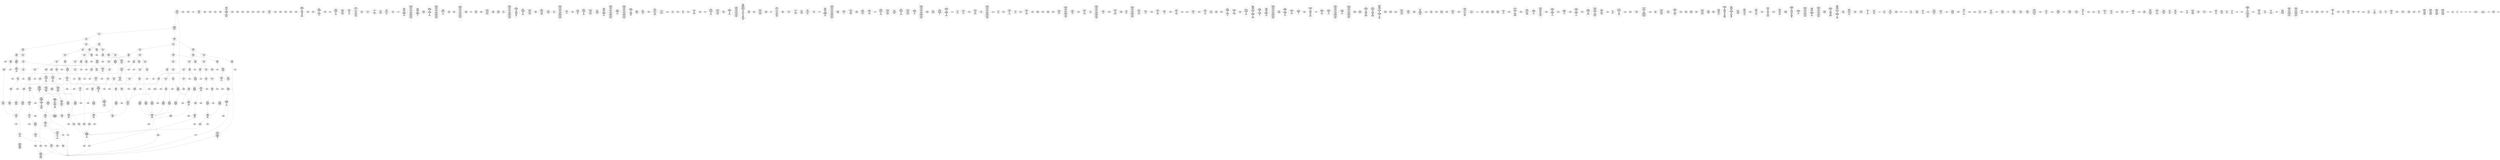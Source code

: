 /* Generated by GvGen v.1.0 (https://www.github.com/stricaud/gvgen) */

digraph G {
compound=true;
   node1 [label="[anywhere]"];
   node2 [label="# 0x0
PUSHX Data
PUSHX Data
MSTORE
PUSHX LogicData
CALLDATASIZE
LT
PUSHX Data
JUMPI
"];
   node3 [label="# 0xd
PUSHX Data
CALLDATALOAD
PUSHX BitData
SHR
PUSHX LogicData
GT
PUSHX Data
JUMPI
"];
   node4 [label="# 0x1e
PUSHX LogicData
GT
PUSHX Data
JUMPI
"];
   node5 [label="# 0x29
PUSHX LogicData
GT
PUSHX Data
JUMPI
"];
   node6 [label="# 0x34
PUSHX LogicData
EQ
PUSHX Data
JUMPI
"];
   node7 [label="# 0x3f
PUSHX LogicData
EQ
PUSHX Data
JUMPI
"];
   node8 [label="# 0x4a
PUSHX LogicData
EQ
PUSHX Data
JUMPI
"];
   node9 [label="# 0x55
PUSHX LogicData
EQ
PUSHX Data
JUMPI
"];
   node10 [label="# 0x60
PUSHX LogicData
EQ
PUSHX Data
JUMPI
"];
   node11 [label="# 0x6b
PUSHX Data
REVERT
"];
   node12 [label="# 0x6f
JUMPDEST
PUSHX LogicData
EQ
PUSHX Data
JUMPI
"];
   node13 [label="# 0x7b
PUSHX LogicData
EQ
PUSHX Data
JUMPI
"];
   node14 [label="# 0x86
PUSHX LogicData
EQ
PUSHX Data
JUMPI
"];
   node15 [label="# 0x91
PUSHX LogicData
EQ
PUSHX Data
JUMPI
"];
   node16 [label="# 0x9c
PUSHX Data
REVERT
"];
   node17 [label="# 0xa0
JUMPDEST
PUSHX LogicData
GT
PUSHX Data
JUMPI
"];
   node18 [label="# 0xac
PUSHX LogicData
EQ
PUSHX Data
JUMPI
"];
   node19 [label="# 0xb7
PUSHX LogicData
EQ
PUSHX Data
JUMPI
"];
   node20 [label="# 0xc2
PUSHX LogicData
EQ
PUSHX Data
JUMPI
"];
   node21 [label="# 0xcd
PUSHX LogicData
EQ
PUSHX Data
JUMPI
"];
   node22 [label="# 0xd8
PUSHX LogicData
EQ
PUSHX Data
JUMPI
"];
   node23 [label="# 0xe3
PUSHX Data
REVERT
"];
   node24 [label="# 0xe7
JUMPDEST
PUSHX LogicData
EQ
PUSHX Data
JUMPI
"];
   node25 [label="# 0xf3
PUSHX LogicData
EQ
PUSHX Data
JUMPI
"];
   node26 [label="# 0xfe
PUSHX LogicData
EQ
PUSHX Data
JUMPI
"];
   node27 [label="# 0x109
PUSHX LogicData
EQ
PUSHX Data
JUMPI
"];
   node28 [label="# 0x114
PUSHX Data
REVERT
"];
   node29 [label="# 0x118
JUMPDEST
PUSHX LogicData
GT
PUSHX Data
JUMPI
"];
   node30 [label="# 0x124
PUSHX LogicData
GT
PUSHX Data
JUMPI
"];
   node31 [label="# 0x12f
PUSHX LogicData
EQ
PUSHX Data
JUMPI
"];
   node32 [label="# 0x13a
PUSHX LogicData
EQ
PUSHX Data
JUMPI
"];
   node33 [label="# 0x145
PUSHX LogicData
EQ
PUSHX Data
JUMPI
"];
   node34 [label="# 0x150
PUSHX LogicData
EQ
PUSHX Data
JUMPI
"];
   node35 [label="# 0x15b
PUSHX LogicData
EQ
PUSHX Data
JUMPI
"];
   node36 [label="# 0x166
PUSHX Data
REVERT
"];
   node37 [label="# 0x16a
JUMPDEST
PUSHX LogicData
EQ
PUSHX Data
JUMPI
"];
   node38 [label="# 0x176
PUSHX LogicData
EQ
PUSHX Data
JUMPI
"];
   node39 [label="# 0x181
PUSHX LogicData
EQ
PUSHX Data
JUMPI
"];
   node40 [label="# 0x18c
PUSHX LogicData
EQ
PUSHX Data
JUMPI
"];
   node41 [label="# 0x197
PUSHX Data
REVERT
"];
   node42 [label="# 0x19b
JUMPDEST
PUSHX LogicData
GT
PUSHX Data
JUMPI
"];
   node43 [label="# 0x1a7
PUSHX LogicData
EQ
PUSHX Data
JUMPI
"];
   node44 [label="# 0x1b2
PUSHX LogicData
EQ
PUSHX Data
JUMPI
"];
   node45 [label="# 0x1bd
PUSHX LogicData
EQ
PUSHX Data
JUMPI
"];
   node46 [label="# 0x1c8
PUSHX LogicData
EQ
PUSHX Data
JUMPI
"];
   node47 [label="# 0x1d3
PUSHX Data
REVERT
"];
   node48 [label="# 0x1d7
JUMPDEST
PUSHX LogicData
EQ
PUSHX Data
JUMPI
"];
   node49 [label="# 0x1e3
PUSHX LogicData
EQ
PUSHX Data
JUMPI
"];
   node50 [label="# 0x1ee
PUSHX LogicData
EQ
PUSHX Data
JUMPI
"];
   node51 [label="# 0x1f9
PUSHX LogicData
EQ
PUSHX Data
JUMPI
"];
   node52 [label="# 0x204
JUMPDEST
PUSHX Data
REVERT
"];
   node53 [label="# 0x209
JUMPDEST
CALLVALUE
ISZERO
PUSHX Data
JUMPI
"];
   node54 [label="# 0x211
PUSHX Data
REVERT
"];
   node55 [label="# 0x215
JUMPDEST
PUSHX Data
PUSHX Data
CALLDATASIZE
PUSHX Data
PUSHX Data
JUMP
"];
   node56 [label="# 0x224
JUMPDEST
PUSHX Data
JUMP
"];
   node57 [label="# 0x229
JUMPDEST
PUSHX MemData
MLOAD
ISZERO
ISZERO
MSTORE
PUSHX ArithData
ADD
"];
   node58 [label="# 0x235
JUMPDEST
PUSHX MemData
MLOAD
SUB
RETURN
"];
   node59 [label="# 0x23e
JUMPDEST
CALLVALUE
ISZERO
PUSHX Data
JUMPI
"];
   node60 [label="# 0x246
PUSHX Data
REVERT
"];
   node61 [label="# 0x24a
JUMPDEST
PUSHX Data
PUSHX Data
CALLDATASIZE
PUSHX Data
PUSHX Data
JUMP
"];
   node62 [label="# 0x259
JUMPDEST
PUSHX Data
JUMP
"];
   node63 [label="# 0x25e
JUMPDEST
STOP
"];
   node64 [label="# 0x260
JUMPDEST
CALLVALUE
ISZERO
PUSHX Data
JUMPI
"];
   node65 [label="# 0x268
PUSHX Data
REVERT
"];
   node66 [label="# 0x26c
JUMPDEST
PUSHX Data
PUSHX Data
JUMP
"];
   node67 [label="# 0x275
JUMPDEST
PUSHX MemData
MLOAD
PUSHX Data
PUSHX Data
JUMP
"];
   node68 [label="# 0x282
JUMPDEST
CALLVALUE
ISZERO
PUSHX Data
JUMPI
"];
   node69 [label="# 0x28a
PUSHX Data
REVERT
"];
   node70 [label="# 0x28e
JUMPDEST
PUSHX Data
PUSHX Data
CALLDATASIZE
PUSHX Data
PUSHX Data
JUMP
"];
   node71 [label="# 0x29d
JUMPDEST
PUSHX Data
JUMP
"];
   node72 [label="# 0x2a2
JUMPDEST
PUSHX MemData
MLOAD
PUSHX ArithData
PUSHX BitData
PUSHX BitData
SHL
SUB
AND
MSTORE
PUSHX ArithData
ADD
PUSHX Data
JUMP
"];
   node73 [label="# 0x2ba
JUMPDEST
CALLVALUE
ISZERO
PUSHX Data
JUMPI
"];
   node74 [label="# 0x2c2
PUSHX Data
REVERT
"];
   node75 [label="# 0x2c6
JUMPDEST
PUSHX Data
PUSHX Data
CALLDATASIZE
PUSHX Data
PUSHX Data
JUMP
"];
   node76 [label="# 0x2d5
JUMPDEST
PUSHX Data
JUMP
"];
   node77 [label="# 0x2da
JUMPDEST
CALLVALUE
ISZERO
PUSHX Data
JUMPI
"];
   node78 [label="# 0x2e2
PUSHX Data
REVERT
"];
   node79 [label="# 0x2e6
JUMPDEST
PUSHX StorData
SLOAD
"];
   node80 [label="# 0x2eb
JUMPDEST
PUSHX MemData
MLOAD
MSTORE
PUSHX ArithData
ADD
PUSHX Data
JUMP
"];
   node81 [label="# 0x2f9
JUMPDEST
CALLVALUE
ISZERO
PUSHX Data
JUMPI
"];
   node82 [label="# 0x301
PUSHX Data
REVERT
"];
   node83 [label="# 0x305
JUMPDEST
PUSHX Data
PUSHX Data
CALLDATASIZE
PUSHX Data
PUSHX Data
JUMP
"];
   node84 [label="# 0x314
JUMPDEST
PUSHX Data
JUMP
"];
   node85 [label="# 0x319
JUMPDEST
CALLVALUE
ISZERO
PUSHX Data
JUMPI
"];
   node86 [label="# 0x321
PUSHX Data
REVERT
"];
   node87 [label="# 0x325
JUMPDEST
PUSHX Data
PUSHX Data
CALLDATASIZE
PUSHX Data
PUSHX Data
JUMP
"];
   node88 [label="# 0x334
JUMPDEST
PUSHX Data
JUMP
"];
   node89 [label="# 0x339
JUMPDEST
CALLVALUE
ISZERO
PUSHX Data
JUMPI
"];
   node90 [label="# 0x341
PUSHX Data
REVERT
"];
   node91 [label="# 0x345
JUMPDEST
PUSHX Data
PUSHX Data
JUMP
"];
   node92 [label="# 0x34e
JUMPDEST
PUSHX Data
MLOAD
MSTORE
PUSHX ArithData
ADD
MSTORE
ADD
MSTORE
PUSHX ArithData
PUSHX BitData
PUSHX BitData
SHL
SUB
AND
PUSHX ArithData
ADD
MSTORE
PUSHX ArithData
ADD
PUSHX Data
JUMP
"];
   node93 [label="# 0x377
JUMPDEST
CALLVALUE
ISZERO
PUSHX Data
JUMPI
"];
   node94 [label="# 0x37f
PUSHX Data
REVERT
"];
   node95 [label="# 0x383
JUMPDEST
PUSHX Data
PUSHX Data
CALLDATASIZE
PUSHX Data
PUSHX Data
JUMP
"];
   node96 [label="# 0x392
JUMPDEST
PUSHX Data
JUMP
"];
   node97 [label="# 0x397
JUMPDEST
CALLVALUE
ISZERO
PUSHX Data
JUMPI
"];
   node98 [label="# 0x39f
PUSHX Data
REVERT
"];
   node99 [label="# 0x3a3
JUMPDEST
PUSHX Data
PUSHX Data
CALLDATASIZE
PUSHX Data
PUSHX Data
JUMP
"];
   node100 [label="# 0x3b2
JUMPDEST
PUSHX Data
JUMP
"];
   node101 [label="# 0x3b7
JUMPDEST
CALLVALUE
ISZERO
PUSHX Data
JUMPI
"];
   node102 [label="# 0x3bf
PUSHX Data
REVERT
"];
   node103 [label="# 0x3c3
JUMPDEST
PUSHX Data
PUSHX Data
CALLDATASIZE
PUSHX Data
PUSHX Data
JUMP
"];
   node104 [label="# 0x3d2
JUMPDEST
PUSHX Data
JUMP
"];
   node105 [label="# 0x3d7
JUMPDEST
CALLVALUE
ISZERO
PUSHX Data
JUMPI
"];
   node106 [label="# 0x3df
PUSHX Data
REVERT
"];
   node107 [label="# 0x3e3
JUMPDEST
PUSHX Data
PUSHX Data
CALLDATASIZE
PUSHX Data
PUSHX Data
JUMP
"];
   node108 [label="# 0x3f2
JUMPDEST
PUSHX Data
JUMP
"];
   node109 [label="# 0x3f7
JUMPDEST
CALLVALUE
ISZERO
PUSHX Data
JUMPI
"];
   node110 [label="# 0x3ff
PUSHX Data
REVERT
"];
   node111 [label="# 0x403
JUMPDEST
PUSHX StorData
SLOAD
PUSHX Data
PUSHX BitData
AND
JUMP
"];
   node112 [label="# 0x411
JUMPDEST
CALLVALUE
ISZERO
PUSHX Data
JUMPI
"];
   node113 [label="# 0x419
PUSHX Data
REVERT
"];
   node114 [label="# 0x41d
JUMPDEST
PUSHX Data
PUSHX Data
CALLDATASIZE
PUSHX Data
PUSHX Data
JUMP
"];
   node115 [label="# 0x42c
JUMPDEST
PUSHX Data
JUMP
"];
   node116 [label="# 0x431
JUMPDEST
CALLVALUE
ISZERO
PUSHX Data
JUMPI
"];
   node117 [label="# 0x439
PUSHX Data
REVERT
"];
   node118 [label="# 0x43d
JUMPDEST
PUSHX Data
PUSHX StorData
SLOAD
JUMP
"];
   node119 [label="# 0x447
JUMPDEST
CALLVALUE
ISZERO
PUSHX Data
JUMPI
"];
   node120 [label="# 0x44f
PUSHX Data
REVERT
"];
   node121 [label="# 0x453
JUMPDEST
PUSHX Data
PUSHX Data
CALLDATASIZE
PUSHX Data
PUSHX Data
JUMP
"];
   node122 [label="# 0x462
JUMPDEST
PUSHX Data
JUMP
"];
   node123 [label="# 0x467
JUMPDEST
CALLVALUE
ISZERO
PUSHX Data
JUMPI
"];
   node124 [label="# 0x46f
PUSHX Data
REVERT
"];
   node125 [label="# 0x473
JUMPDEST
PUSHX Data
PUSHX Data
JUMP
"];
   node126 [label="# 0x47c
JUMPDEST
CALLVALUE
ISZERO
PUSHX Data
JUMPI
"];
   node127 [label="# 0x484
PUSHX Data
REVERT
"];
   node128 [label="# 0x488
JUMPDEST
PUSHX Data
PUSHX Data
CALLDATASIZE
PUSHX Data
PUSHX Data
JUMP
"];
   node129 [label="# 0x497
JUMPDEST
PUSHX Data
JUMP
"];
   node130 [label="# 0x49c
JUMPDEST
PUSHX MemData
MLOAD
PUSHX Data
PUSHX Data
JUMP
"];
   node131 [label="# 0x4a9
JUMPDEST
PUSHX Data
PUSHX Data
JUMP
"];
   node132 [label="# 0x4b1
JUMPDEST
CALLVALUE
ISZERO
PUSHX Data
JUMPI
"];
   node133 [label="# 0x4b9
PUSHX Data
REVERT
"];
   node134 [label="# 0x4bd
JUMPDEST
PUSHX StorData
SLOAD
PUSHX ArithData
PUSHX BitData
PUSHX BitData
SHL
SUB
AND
PUSHX Data
JUMP
"];
   node135 [label="# 0x4cf
JUMPDEST
CALLVALUE
ISZERO
PUSHX Data
JUMPI
"];
   node136 [label="# 0x4d7
PUSHX Data
REVERT
"];
   node137 [label="# 0x4db
JUMPDEST
PUSHX StorData
SLOAD
PUSHX Data
PUSHX Data
DIV
PUSHX BitData
AND
JUMP
"];
   node138 [label="# 0x4ee
JUMPDEST
CALLVALUE
ISZERO
PUSHX Data
JUMPI
"];
   node139 [label="# 0x4f6
PUSHX Data
REVERT
"];
   node140 [label="# 0x4fa
JUMPDEST
PUSHX Data
PUSHX Data
CALLDATASIZE
PUSHX Data
PUSHX Data
JUMP
"];
   node141 [label="# 0x509
JUMPDEST
PUSHX Data
JUMP
"];
   node142 [label="# 0x50e
JUMPDEST
CALLVALUE
ISZERO
PUSHX Data
JUMPI
"];
   node143 [label="# 0x516
PUSHX Data
REVERT
"];
   node144 [label="# 0x51a
JUMPDEST
PUSHX Data
PUSHX Data
JUMP
"];
   node145 [label="# 0x523
JUMPDEST
CALLVALUE
ISZERO
PUSHX Data
JUMPI
"];
   node146 [label="# 0x52b
PUSHX Data
REVERT
"];
   node147 [label="# 0x52f
JUMPDEST
PUSHX StorData
SLOAD
PUSHX Data
JUMP
"];
   node148 [label="# 0x538
JUMPDEST
CALLVALUE
ISZERO
PUSHX Data
JUMPI
"];
   node149 [label="# 0x540
PUSHX Data
REVERT
"];
   node150 [label="# 0x544
JUMPDEST
PUSHX Data
PUSHX Data
CALLDATASIZE
PUSHX Data
PUSHX Data
JUMP
"];
   node151 [label="# 0x553
JUMPDEST
PUSHX Data
JUMP
"];
   node152 [label="# 0x558
JUMPDEST
CALLVALUE
ISZERO
PUSHX Data
JUMPI
"];
   node153 [label="# 0x560
PUSHX Data
REVERT
"];
   node154 [label="# 0x564
JUMPDEST
PUSHX Data
PUSHX Data
CALLDATASIZE
PUSHX Data
PUSHX Data
JUMP
"];
   node155 [label="# 0x573
JUMPDEST
PUSHX Data
JUMP
"];
   node156 [label="# 0x578
JUMPDEST
CALLVALUE
ISZERO
PUSHX Data
JUMPI
"];
   node157 [label="# 0x580
PUSHX Data
REVERT
"];
   node158 [label="# 0x584
JUMPDEST
PUSHX Data
PUSHX Data
JUMP
"];
   node159 [label="# 0x58d
JUMPDEST
CALLVALUE
ISZERO
PUSHX Data
JUMPI
"];
   node160 [label="# 0x595
PUSHX Data
REVERT
"];
   node161 [label="# 0x599
JUMPDEST
PUSHX Data
PUSHX Data
CALLDATASIZE
PUSHX Data
PUSHX Data
JUMP
"];
   node162 [label="# 0x5a8
JUMPDEST
PUSHX Data
JUMP
"];
   node163 [label="# 0x5ad
JUMPDEST
CALLVALUE
ISZERO
PUSHX Data
JUMPI
"];
   node164 [label="# 0x5b5
PUSHX Data
REVERT
"];
   node165 [label="# 0x5b9
JUMPDEST
PUSHX Data
PUSHX Data
JUMP
"];
   node166 [label="# 0x5c2
JUMPDEST
CALLVALUE
ISZERO
PUSHX Data
JUMPI
"];
   node167 [label="# 0x5ca
PUSHX Data
REVERT
"];
   node168 [label="# 0x5ce
JUMPDEST
PUSHX Data
PUSHX StorData
SLOAD
JUMP
"];
   node169 [label="# 0x5d8
JUMPDEST
CALLVALUE
ISZERO
PUSHX Data
JUMPI
"];
   node170 [label="# 0x5e0
PUSHX Data
REVERT
"];
   node171 [label="# 0x5e4
JUMPDEST
PUSHX Data
PUSHX Data
CALLDATASIZE
PUSHX Data
PUSHX Data
JUMP
"];
   node172 [label="# 0x5f3
JUMPDEST
PUSHX Data
JUMP
"];
   node173 [label="# 0x5f8
JUMPDEST
CALLVALUE
ISZERO
PUSHX Data
JUMPI
"];
   node174 [label="# 0x600
PUSHX Data
REVERT
"];
   node175 [label="# 0x604
JUMPDEST
PUSHX Data
PUSHX Data
CALLDATASIZE
PUSHX Data
PUSHX Data
JUMP
"];
   node176 [label="# 0x613
JUMPDEST
PUSHX ArithData
PUSHX BitData
PUSHX BitData
SHL
SUB
AND
PUSHX Data
MSTORE
PUSHX Data
PUSHX Data
MSTORE
PUSHX Data
SHA3
AND
MSTORE
MSTORE
SHA3
SLOAD
PUSHX BitData
AND
JUMP
"];
   node177 [label="# 0x641
JUMPDEST
CALLVALUE
ISZERO
PUSHX Data
JUMPI
"];
   node178 [label="# 0x649
PUSHX Data
REVERT
"];
   node179 [label="# 0x64d
JUMPDEST
PUSHX Data
PUSHX Data
CALLDATASIZE
PUSHX Data
PUSHX Data
JUMP
"];
   node180 [label="# 0x65c
JUMPDEST
PUSHX Data
JUMP
"];
   node181 [label="# 0x661
JUMPDEST
PUSHX Data
PUSHX Data
CALLDATASIZE
PUSHX Data
PUSHX Data
JUMP
"];
   node182 [label="# 0x66f
JUMPDEST
PUSHX Data
JUMP
"];
   node183 [label="# 0x674
JUMPDEST
PUSHX Data
PUSHX ArithData
PUSHX BitData
PUSHX BitData
SHL
SUB
NOT
AND
PUSHX BitData
PUSHX BitData
SHL
EQ
PUSHX Data
JUMPI
"];
   node184 [label="# 0x690
PUSHX Data
PUSHX Data
JUMP
"];
   node185 [label="# 0x699
JUMPDEST
JUMP
"];
   node186 [label="# 0x69f
JUMPDEST
PUSHX StorData
SLOAD
PUSHX ArithData
PUSHX BitData
PUSHX BitData
SHL
SUB
AND
CALLER
EQ
PUSHX Data
JUMPI
"];
   node187 [label="# 0x6b2
PUSHX MemData
MLOAD
PUSHX BitData
PUSHX BitData
SHL
MSTORE
PUSHX ArithData
ADD
PUSHX Data
PUSHX Data
JUMP
"];
   node188 [label="# 0x6c9
JUMPDEST
PUSHX MemData
MLOAD
SUB
REVERT
"];
   node189 [label="# 0x6d2
JUMPDEST
PUSHX StorData
SLOAD
PUSHX BitData
NOT
AND
ISZERO
ISZERO
OR
SSTORE
JUMP
"];
   node190 [label="# 0x6e5
JUMPDEST
PUSHX Data
PUSHX StorData
SLOAD
PUSHX Data
PUSHX Data
JUMP
"];
   node191 [label="# 0x6f4
JUMPDEST
PUSHX ArithData
ADD
PUSHX ArithData
DIV
MUL
PUSHX ArithData
ADD
PUSHX MemData
MLOAD
ADD
PUSHX Data
MSTORE
MSTORE
PUSHX ArithData
ADD
SLOAD
PUSHX Data
PUSHX Data
JUMP
"];
   node192 [label="# 0x720
JUMPDEST
ISZERO
PUSHX Data
JUMPI
"];
   node193 [label="# 0x727
PUSHX LogicData
LT
PUSHX Data
JUMPI
"];
   node194 [label="# 0x72f
PUSHX ArithData
SLOAD
DIV
MUL
MSTORE
PUSHX ArithData
ADD
PUSHX Data
JUMP
"];
   node195 [label="# 0x742
JUMPDEST
ADD
PUSHX Data
MSTORE
PUSHX Data
PUSHX Data
SHA3
"];
   node196 [label="# 0x750
JUMPDEST
SLOAD
MSTORE
PUSHX ArithData
ADD
PUSHX ArithData
ADD
GT
PUSHX Data
JUMPI
"];
   node197 [label="# 0x764
SUB
PUSHX BitData
AND
ADD
"];
   node198 [label="# 0x76d
JUMPDEST
JUMP
"];
   node199 [label="# 0x777
JUMPDEST
PUSHX Data
MSTORE
PUSHX Data
PUSHX Data
MSTORE
PUSHX Data
SHA3
SLOAD
PUSHX ArithData
PUSHX BitData
PUSHX BitData
SHL
SUB
AND
PUSHX Data
JUMPI
"];
   node200 [label="# 0x794
PUSHX MemData
MLOAD
PUSHX BitData
PUSHX BitData
SHL
MSTORE
PUSHX Data
PUSHX ArithData
ADD
MSTORE
PUSHX Data
PUSHX ArithData
ADD
MSTORE
PUSHX Data
PUSHX ArithData
ADD
MSTORE
PUSHX BitData
PUSHX BitData
SHL
PUSHX ArithData
ADD
MSTORE
PUSHX ArithData
ADD
PUSHX Data
JUMP
"];
   node201 [label="# 0x7f0
JUMPDEST
PUSHX Data
MSTORE
PUSHX Data
PUSHX Data
MSTORE
PUSHX Data
SHA3
SLOAD
PUSHX ArithData
PUSHX BitData
PUSHX BitData
SHL
SUB
AND
JUMP
"];
   node202 [label="# 0x80c
JUMPDEST
PUSHX Data
PUSHX Data
PUSHX Data
JUMP
"];
   node203 [label="# 0x817
JUMPDEST
PUSHX ArithData
PUSHX BitData
PUSHX BitData
SHL
SUB
AND
PUSHX ArithData
PUSHX BitData
PUSHX BitData
SHL
SUB
AND
EQ
ISZERO
PUSHX Data
JUMPI
"];
   node204 [label="# 0x834
PUSHX MemData
MLOAD
PUSHX BitData
PUSHX BitData
SHL
MSTORE
PUSHX Data
PUSHX ArithData
ADD
MSTORE
PUSHX Data
PUSHX ArithData
ADD
MSTORE
PUSHX Data
PUSHX ArithData
ADD
MSTORE
PUSHX BitData
PUSHX BitData
SHL
PUSHX ArithData
ADD
MSTORE
PUSHX ArithData
ADD
PUSHX Data
JUMP
"];
   node205 [label="# 0x885
JUMPDEST
CALLER
PUSHX ArithData
PUSHX BitData
PUSHX BitData
SHL
SUB
AND
EQ
PUSHX Data
JUMPI
"];
   node206 [label="# 0x897
PUSHX Data
CALLER
PUSHX Data
JUMP
"];
   node207 [label="# 0x8a1
JUMPDEST
PUSHX Data
JUMPI
"];
   node208 [label="# 0x8a6
PUSHX MemData
MLOAD
PUSHX BitData
PUSHX BitData
SHL
MSTORE
PUSHX Data
PUSHX ArithData
ADD
MSTORE
PUSHX Data
PUSHX ArithData
ADD
MSTORE
PUSHX Data
PUSHX ArithData
ADD
MSTORE
PUSHX Data
PUSHX ArithData
ADD
MSTORE
PUSHX ArithData
ADD
PUSHX Data
JUMP
"];
   node209 [label="# 0x913
JUMPDEST
PUSHX Data
PUSHX Data
JUMP
"];
   node210 [label="# 0x91d
JUMPDEST
JUMP
"];
   node211 [label="# 0x922
JUMPDEST
PUSHX Data
CALLER
PUSHX Data
JUMP
"];
   node212 [label="# 0x92c
JUMPDEST
PUSHX Data
JUMPI
"];
   node213 [label="# 0x931
PUSHX MemData
MLOAD
PUSHX BitData
PUSHX BitData
SHL
MSTORE
PUSHX ArithData
ADD
PUSHX Data
PUSHX Data
JUMP
"];
   node214 [label="# 0x948
JUMPDEST
PUSHX Data
PUSHX Data
JUMP
"];
   node215 [label="# 0x953
JUMPDEST
PUSHX Data
PUSHX Data
PUSHX Data
JUMP
"];
   node216 [label="# 0x95e
JUMPDEST
LT
PUSHX Data
JUMPI
"];
   node217 [label="# 0x965
PUSHX MemData
MLOAD
PUSHX BitData
PUSHX BitData
SHL
MSTORE
PUSHX Data
PUSHX ArithData
ADD
MSTORE
PUSHX Data
PUSHX ArithData
ADD
MSTORE
PUSHX Data
PUSHX ArithData
ADD
MSTORE
PUSHX BitData
PUSHX BitData
SHL
PUSHX ArithData
ADD
MSTORE
PUSHX ArithData
ADD
PUSHX Data
JUMP
"];
   node218 [label="# 0x9c0
JUMPDEST
PUSHX ArithData
PUSHX BitData
PUSHX BitData
SHL
SUB
AND
PUSHX Data
MSTORE
PUSHX Data
PUSHX Data
MSTORE
PUSHX Data
SHA3
MSTORE
MSTORE
SHA3
SLOAD
JUMP
"];
   node219 [label="# 0x9e9
JUMPDEST
PUSHX Data
PUSHX Data
PUSHX Data
PUSHX StorData
SLOAD
JUMP
"];
   node220 [label="# 0x9f8
JUMPDEST
PUSHX StorData
SLOAD
PUSHX StorData
SLOAD
PUSHX StorData
SLOAD
PUSHX ArithData
PUSHX BitData
PUSHX BitData
SHL
SUB
AND
JUMP
"];
   node221 [label="# 0xa18
JUMPDEST
PUSHX StorData
SLOAD
PUSHX ArithData
PUSHX BitData
PUSHX BitData
SHL
SUB
AND
CALLER
EQ
PUSHX Data
JUMPI
"];
   node222 [label="# 0xa2b
PUSHX MemData
MLOAD
PUSHX BitData
PUSHX BitData
SHL
MSTORE
PUSHX ArithData
ADD
PUSHX Data
PUSHX Data
JUMP
"];
   node223 [label="# 0xa42
JUMPDEST
PUSHX Data
SSTORE
JUMP
"];
   node224 [label="# 0xa47
JUMPDEST
PUSHX Data
PUSHX MemData
MLOAD
PUSHX ArithData
ADD
PUSHX Data
MSTORE
PUSHX Data
MSTORE
PUSHX Data
JUMP
"];
   node225 [label="# 0xa62
JUMPDEST
PUSHX Data
PUSHX Data
PUSHX StorData
SLOAD
JUMP
"];
   node226 [label="# 0xa6d
JUMPDEST
LT
PUSHX Data
JUMPI
"];
   node227 [label="# 0xa74
PUSHX MemData
MLOAD
PUSHX BitData
PUSHX BitData
SHL
MSTORE
PUSHX Data
PUSHX ArithData
ADD
MSTORE
PUSHX Data
PUSHX ArithData
ADD
MSTORE
PUSHX Data
PUSHX ArithData
ADD
MSTORE
PUSHX BitData
PUSHX BitData
SHL
PUSHX ArithData
ADD
MSTORE
PUSHX ArithData
ADD
PUSHX Data
JUMP
"];
   node228 [label="# 0xad0
JUMPDEST
PUSHX StorData
SLOAD
LT
PUSHX Data
JUMPI
"];
   node229 [label="# 0xadc
PUSHX Data
PUSHX Data
JUMP
"];
   node230 [label="# 0xae3
JUMPDEST
PUSHX Data
MSTORE
PUSHX Data
PUSHX Data
SHA3
ADD
SLOAD
JUMP
"];
   node231 [label="# 0xaf5
JUMPDEST
PUSHX StorData
SLOAD
PUSHX ArithData
PUSHX BitData
PUSHX BitData
SHL
SUB
AND
CALLER
EQ
PUSHX Data
JUMPI
"];
   node232 [label="# 0xb08
PUSHX MemData
MLOAD
PUSHX BitData
PUSHX BitData
SHL
MSTORE
PUSHX ArithData
ADD
PUSHX Data
PUSHX Data
JUMP
"];
   node233 [label="# 0xb1f
JUMPDEST
MLOAD
PUSHX Data
PUSHX Data
PUSHX ArithData
ADD
PUSHX Data
JUMP
"];
   node234 [label="# 0xb32
JUMPDEST
JUMP
"];
   node235 [label="# 0xb36
JUMPDEST
PUSHX Data
MSTORE
PUSHX Data
PUSHX Data
MSTORE
PUSHX Data
SHA3
SLOAD
PUSHX ArithData
PUSHX BitData
PUSHX BitData
SHL
SUB
AND
PUSHX Data
JUMPI
"];
   node236 [label="# 0xb54
PUSHX MemData
MLOAD
PUSHX BitData
PUSHX BitData
SHL
MSTORE
PUSHX Data
PUSHX ArithData
ADD
MSTORE
PUSHX Data
PUSHX ArithData
ADD
MSTORE
PUSHX Data
PUSHX ArithData
ADD
MSTORE
PUSHX BitData
PUSHX BitData
SHL
PUSHX ArithData
ADD
MSTORE
PUSHX ArithData
ADD
PUSHX Data
JUMP
"];
   node237 [label="# 0xbad
JUMPDEST
PUSHX Data
PUSHX ArithData
PUSHX BitData
PUSHX BitData
SHL
SUB
AND
PUSHX Data
JUMPI
"];
   node238 [label="# 0xbbe
PUSHX MemData
MLOAD
PUSHX BitData
PUSHX BitData
SHL
MSTORE
PUSHX Data
PUSHX ArithData
ADD
MSTORE
PUSHX Data
PUSHX ArithData
ADD
MSTORE
PUSHX Data
PUSHX ArithData
ADD
MSTORE
PUSHX BitData
PUSHX BitData
SHL
PUSHX ArithData
ADD
MSTORE
PUSHX ArithData
ADD
PUSHX Data
JUMP
"];
   node239 [label="# 0xc18
JUMPDEST
PUSHX ArithData
PUSHX BitData
PUSHX BitData
SHL
SUB
AND
PUSHX Data
MSTORE
PUSHX Data
PUSHX Data
MSTORE
PUSHX Data
SHA3
SLOAD
JUMP
"];
   node240 [label="# 0xc34
JUMPDEST
PUSHX StorData
SLOAD
PUSHX ArithData
PUSHX BitData
PUSHX BitData
SHL
SUB
AND
CALLER
EQ
PUSHX Data
JUMPI
"];
   node241 [label="# 0xc47
PUSHX MemData
MLOAD
PUSHX BitData
PUSHX BitData
SHL
MSTORE
PUSHX ArithData
ADD
PUSHX Data
PUSHX Data
JUMP
"];
   node242 [label="# 0xc5e
JUMPDEST
PUSHX Data
PUSHX Data
PUSHX Data
JUMP
"];
   node243 [label="# 0xc68
JUMPDEST
JUMP
"];
   node244 [label="# 0xc6a
JUMPDEST
PUSHX Data
PUSHX Data
PUSHX Data
PUSHX Data
JUMP
"];
   node245 [label="# 0xc77
JUMPDEST
PUSHX Data
PUSHX LogicData
GT
ISZERO
PUSHX Data
JUMPI
"];
   node246 [label="# 0xc8d
PUSHX Data
PUSHX Data
JUMP
"];
   node247 [label="# 0xc94
JUMPDEST
PUSHX MemData
MLOAD
MSTORE
PUSHX ArithData
MUL
PUSHX ArithData
ADD
ADD
PUSHX Data
MSTORE
ISZERO
PUSHX Data
JUMPI
"];
   node248 [label="# 0xcae
PUSHX ArithData
ADD
PUSHX ArithData
MUL
CALLDATASIZE
CALLDATACOPY
ADD
"];
   node249 [label="# 0xcbd
JUMPDEST
PUSHX Data
"];
   node250 [label="# 0xcc3
JUMPDEST
GT
PUSHX Data
JUMPI
"];
   node251 [label="# 0xccb
PUSHX Data
PUSHX Data
JUMP
"];
   node252 [label="# 0xcd4
JUMPDEST
MLOAD
LT
PUSHX Data
JUMPI
"];
   node253 [label="# 0xcdf
PUSHX Data
PUSHX Data
JUMP
"];
   node254 [label="# 0xce6
JUMPDEST
PUSHX ArithData
MUL
ADD
ADD
MSTORE
PUSHX Data
PUSHX Data
JUMP
"];
   node255 [label="# 0xcfb
JUMPDEST
PUSHX Data
JUMP
"];
   node256 [label="# 0xd03
JUMPDEST
JUMP
"];
   node257 [label="# 0xd0b
JUMPDEST
PUSHX StorData
SLOAD
PUSHX ArithData
PUSHX BitData
PUSHX BitData
SHL
SUB
AND
CALLER
EQ
PUSHX Data
JUMPI
"];
   node258 [label="# 0xd1e
PUSHX MemData
MLOAD
PUSHX BitData
PUSHX BitData
SHL
MSTORE
PUSHX ArithData
ADD
PUSHX Data
PUSHX Data
JUMP
"];
   node259 [label="# 0xd35
JUMPDEST
SELFBALANCE
PUSHX Data
PUSHX StorData
SLOAD
PUSHX ArithData
PUSHX BitData
PUSHX BitData
SHL
SUB
AND
JUMP
"];
   node260 [label="# 0xd48
JUMPDEST
PUSHX ArithData
PUSHX BitData
PUSHX BitData
SHL
SUB
AND
PUSHX ArithData
ISZERO
MUL
PUSHX MemData
MLOAD
PUSHX Data
PUSHX MemData
MLOAD
SUB
CALL
ISZERO
ISZERO
PUSHX Data
JUMPI
"];
   node261 [label="# 0xd77
RETURNDATASIZE
PUSHX Data
RETURNDATACOPY
RETURNDATASIZE
PUSHX Data
REVERT
"];
   node262 [label="# 0xd80
JUMPDEST
PUSHX StorData
SLOAD
PUSHX ArithData
PUSHX BitData
PUSHX BitData
SHL
SUB
AND
CALLER
EQ
PUSHX Data
JUMPI
"];
   node263 [label="# 0xd93
PUSHX MemData
MLOAD
PUSHX BitData
PUSHX BitData
SHL
MSTORE
PUSHX ArithData
ADD
PUSHX Data
PUSHX Data
JUMP
"];
   node264 [label="# 0xdaa
JUMPDEST
PUSHX Data
SSTORE
JUMP
"];
   node265 [label="# 0xdaf
JUMPDEST
PUSHX Data
PUSHX StorData
SLOAD
PUSHX Data
PUSHX Data
JUMP
"];
   node266 [label="# 0xdbe
JUMPDEST
PUSHX ArithData
PUSHX BitData
PUSHX BitData
SHL
SUB
AND
CALLER
EQ
ISZERO
PUSHX Data
JUMPI
"];
   node267 [label="# 0xdd0
PUSHX MemData
MLOAD
PUSHX BitData
PUSHX BitData
SHL
MSTORE
PUSHX Data
PUSHX ArithData
ADD
MSTORE
PUSHX Data
PUSHX ArithData
ADD
MSTORE
PUSHX Data
PUSHX ArithData
ADD
MSTORE
PUSHX ArithData
ADD
PUSHX Data
JUMP
"];
   node268 [label="# 0xe17
JUMPDEST
CALLER
PUSHX Data
MSTORE
PUSHX Data
PUSHX ArithData
MSTORE
PUSHX MemData
SHA3
PUSHX ArithData
PUSHX BitData
PUSHX BitData
SHL
SUB
AND
MSTORE
MSTORE
SHA3
SLOAD
PUSHX BitData
NOT
AND
ISZERO
ISZERO
OR
SSTORE
MLOAD
MSTORE
PUSHX Data
ADD
PUSHX MemData
MLOAD
SUB
LOGX
JUMP
"];
   node269 [label="# 0xe83
JUMPDEST
PUSHX Data
CALLER
PUSHX Data
JUMP
"];
   node270 [label="# 0xe8d
JUMPDEST
PUSHX Data
JUMPI
"];
   node271 [label="# 0xe92
PUSHX MemData
MLOAD
PUSHX BitData
PUSHX BitData
SHL
MSTORE
PUSHX ArithData
ADD
PUSHX Data
PUSHX Data
JUMP
"];
   node272 [label="# 0xea9
JUMPDEST
PUSHX Data
PUSHX Data
JUMP
"];
   node273 [label="# 0xeb5
JUMPDEST
JUMP
"];
   node274 [label="# 0xebb
JUMPDEST
PUSHX StorData
SLOAD
PUSHX Data
PUSHX Data
JUMP
"];
   node275 [label="# 0xec8
JUMPDEST
PUSHX ArithData
ADD
PUSHX ArithData
DIV
MUL
PUSHX ArithData
ADD
PUSHX MemData
MLOAD
ADD
PUSHX Data
MSTORE
MSTORE
PUSHX ArithData
ADD
SLOAD
PUSHX Data
PUSHX Data
JUMP
"];
   node276 [label="# 0xef4
JUMPDEST
ISZERO
PUSHX Data
JUMPI
"];
   node277 [label="# 0xefb
PUSHX LogicData
LT
PUSHX Data
JUMPI
"];
   node278 [label="# 0xf03
PUSHX ArithData
SLOAD
DIV
MUL
MSTORE
PUSHX ArithData
ADD
PUSHX Data
JUMP
"];
   node279 [label="# 0xf16
JUMPDEST
ADD
PUSHX Data
MSTORE
PUSHX Data
PUSHX Data
SHA3
"];
   node280 [label="# 0xf24
JUMPDEST
SLOAD
MSTORE
PUSHX ArithData
ADD
PUSHX ArithData
ADD
GT
PUSHX Data
JUMPI
"];
   node281 [label="# 0xf38
SUB
PUSHX BitData
AND
ADD
"];
   node282 [label="# 0xf41
JUMPDEST
JUMP
"];
   node283 [label="# 0xf49
JUMPDEST
PUSHX Data
MSTORE
PUSHX Data
PUSHX Data
MSTORE
PUSHX Data
SHA3
SLOAD
PUSHX Data
PUSHX ArithData
PUSHX BitData
PUSHX BitData
SHL
SUB
AND
PUSHX Data
JUMPI
"];
   node284 [label="# 0xf69
PUSHX MemData
MLOAD
PUSHX BitData
PUSHX BitData
SHL
MSTORE
PUSHX Data
PUSHX ArithData
ADD
MSTORE
PUSHX Data
PUSHX ArithData
ADD
MSTORE
PUSHX Data
PUSHX ArithData
ADD
MSTORE
PUSHX BitData
PUSHX BitData
SHL
PUSHX ArithData
ADD
MSTORE
PUSHX ArithData
ADD
PUSHX Data
JUMP
"];
   node285 [label="# 0xfc8
JUMPDEST
PUSHX Data
PUSHX Data
PUSHX Data
JUMP
"];
   node286 [label="# 0xfd2
JUMPDEST
PUSHX LogicData
MLOAD
GT
PUSHX Data
JUMPI
"];
   node287 [label="# 0xfde
PUSHX MemData
MLOAD
PUSHX ArithData
ADD
PUSHX Data
MSTORE
PUSHX Data
MSTORE
PUSHX Data
JUMP
"];
   node288 [label="# 0xff2
JUMPDEST
PUSHX Data
PUSHX Data
JUMP
"];
   node289 [label="# 0xffc
JUMPDEST
PUSHX Data
PUSHX MemData
MLOAD
PUSHX ArithData
ADD
PUSHX Data
PUSHX Data
JUMP
"];
   node290 [label="# 0x1010
JUMPDEST
PUSHX MemData
MLOAD
PUSHX ArithData
SUB
SUB
MSTORE
PUSHX Data
MSTORE
"];
   node291 [label="# 0x1020
JUMPDEST
JUMP
"];
   node292 [label="# 0x1027
JUMPDEST
PUSHX StorData
SLOAD
PUSHX Data
PUSHX Data
JUMP
"];
   node293 [label="# 0x1034
JUMPDEST
PUSHX StorData
SLOAD
PUSHX ArithData
PUSHX BitData
PUSHX BitData
SHL
SUB
AND
CALLER
EQ
PUSHX Data
JUMPI
"];
   node294 [label="# 0x1047
PUSHX MemData
MLOAD
PUSHX BitData
PUSHX BitData
SHL
MSTORE
PUSHX ArithData
ADD
PUSHX Data
PUSHX Data
JUMP
"];
   node295 [label="# 0x105e
JUMPDEST
MLOAD
PUSHX Data
PUSHX Data
PUSHX ArithData
ADD
PUSHX Data
JUMP
"];
   node296 [label="# 0x1071
JUMPDEST
PUSHX StorData
SLOAD
PUSHX ArithData
PUSHX BitData
PUSHX BitData
SHL
SUB
AND
CALLER
EQ
PUSHX Data
JUMPI
"];
   node297 [label="# 0x1084
PUSHX MemData
MLOAD
PUSHX BitData
PUSHX BitData
SHL
MSTORE
PUSHX ArithData
ADD
PUSHX Data
PUSHX Data
JUMP
"];
   node298 [label="# 0x109b
JUMPDEST
PUSHX ArithData
PUSHX BitData
PUSHX BitData
SHL
SUB
AND
PUSHX Data
JUMPI
"];
   node299 [label="# 0x10aa
PUSHX MemData
MLOAD
PUSHX BitData
PUSHX BitData
SHL
MSTORE
PUSHX Data
PUSHX ArithData
ADD
MSTORE
PUSHX Data
PUSHX ArithData
ADD
MSTORE
PUSHX Data
PUSHX ArithData
ADD
MSTORE
PUSHX BitData
PUSHX BitData
SHL
PUSHX ArithData
ADD
MSTORE
PUSHX ArithData
ADD
PUSHX Data
JUMP
"];
   node300 [label="# 0x1100
JUMPDEST
PUSHX Data
PUSHX Data
JUMP
"];
   node301 [label="# 0x1109
JUMPDEST
JUMP
"];
   node302 [label="# 0x110c
JUMPDEST
PUSHX Data
PUSHX Data
PUSHX StorData
SLOAD
JUMP
"];
   node303 [label="# 0x1117
JUMPDEST
PUSHX Data
PUSHX StorData
SLOAD
PUSHX ArithData
PUSHX BitData
PUSHX BitData
SHL
SUB
AND
JUMP
"];
   node304 [label="# 0x112b
JUMPDEST
PUSHX ArithData
PUSHX BitData
PUSHX BitData
SHL
SUB
AND
CALLER
PUSHX ArithData
PUSHX BitData
PUSHX BitData
SHL
SUB
AND
EQ
ISZERO
PUSHX Data
JUMPI
"];
   node305 [label="# 0x1145
PUSHX Data
"];
   node306 [label="# 0x1147
JUMPDEST
MLOAD
LT
ISZERO
PUSHX Data
JUMPI
"];
   node307 [label="# 0x1151
PUSHX StorData
SLOAD
PUSHX StorData
SLOAD
MLOAD
LT
PUSHX Data
JUMPI
"];
   node308 [label="# 0x1163
PUSHX Data
PUSHX Data
JUMP
"];
   node309 [label="# 0x116a
JUMPDEST
PUSHX ArithData
MUL
PUSHX ArithData
ADD
ADD
MLOAD
PUSHX Data
PUSHX Data
JUMP
"];
   node310 [label="# 0x117d
JUMPDEST
LT
PUSHX Data
JUMPI
"];
   node311 [label="# 0x1183
PUSHX MemData
MLOAD
PUSHX BitData
PUSHX BitData
SHL
MSTORE
PUSHX Data
PUSHX ArithData
ADD
MSTORE
PUSHX Data
PUSHX ArithData
ADD
MSTORE
PUSHX Data
PUSHX ArithData
ADD
MSTORE
PUSHX BitData
PUSHX BitData
SHL
PUSHX ArithData
ADD
MSTORE
PUSHX ArithData
ADD
PUSHX Data
JUMP
"];
   node312 [label="# 0x11e4
JUMPDEST
PUSHX Data
"];
   node313 [label="# 0x11e7
JUMPDEST
MLOAD
LT
PUSHX Data
JUMPI
"];
   node314 [label="# 0x11f2
PUSHX Data
PUSHX Data
JUMP
"];
   node315 [label="# 0x11f9
JUMPDEST
PUSHX ArithData
MUL
PUSHX ArithData
ADD
ADD
MLOAD
GT
PUSHX Data
JUMPI
"];
   node316 [label="# 0x1208
PUSHX Data
MLOAD
LT
PUSHX Data
JUMPI
"];
   node317 [label="# 0x1215
PUSHX Data
PUSHX Data
JUMP
"];
   node318 [label="# 0x121c
JUMPDEST
PUSHX ArithData
MUL
PUSHX ArithData
ADD
ADD
MLOAD
PUSHX Data
PUSHX Data
JUMP
"];
   node319 [label="# 0x1230
JUMPDEST
PUSHX Data
JUMP
"];
   node320 [label="# 0x1235
JUMPDEST
PUSHX Data
PUSHX Data
JUMP
"];
   node321 [label="# 0x123f
JUMPDEST
PUSHX Data
JUMP
"];
   node322 [label="# 0x1247
JUMPDEST
PUSHX Data
PUSHX Data
JUMP
"];
   node323 [label="# 0x1252
JUMPDEST
PUSHX Data
JUMP
"];
   node324 [label="# 0x125a
JUMPDEST
PUSHX StorData
SLOAD
PUSHX BitData
AND
ISZERO
PUSHX Data
JUMPI
"];
   node325 [label="# 0x1266
PUSHX MemData
MLOAD
PUSHX BitData
PUSHX BitData
SHL
MSTORE
PUSHX Data
PUSHX ArithData
ADD
MSTORE
PUSHX Data
PUSHX ArithData
ADD
MSTORE
PUSHX BitData
PUSHX BitData
SHL
PUSHX ArithData
ADD
MSTORE
PUSHX ArithData
ADD
PUSHX Data
JUMP
"];
   node326 [label="# 0x12a3
JUMPDEST
PUSHX StorData
SLOAD
PUSHX LogicData
MLOAD
LT
PUSHX Data
JUMPI
"];
   node327 [label="# 0x12b2
PUSHX Data
PUSHX Data
JUMP
"];
   node328 [label="# 0x12b9
JUMPDEST
PUSHX ArithData
MUL
PUSHX ArithData
ADD
ADD
MLOAD
PUSHX Data
PUSHX Data
JUMP
"];
   node329 [label="# 0x12cc
JUMPDEST
LT
PUSHX Data
JUMPI
"];
   node330 [label="# 0x12d2
PUSHX MemData
MLOAD
PUSHX BitData
PUSHX BitData
SHL
MSTORE
PUSHX Data
PUSHX ArithData
ADD
MSTORE
PUSHX Data
PUSHX ArithData
ADD
MSTORE
PUSHX Data
PUSHX ArithData
ADD
MSTORE
PUSHX BitData
PUSHX BitData
SHL
PUSHX ArithData
ADD
MSTORE
PUSHX ArithData
ADD
PUSHX Data
JUMP
"];
   node331 [label="# 0x1334
JUMPDEST
PUSHX LogicData
MLOAD
LT
PUSHX Data
JUMPI
"];
   node332 [label="# 0x1340
PUSHX Data
PUSHX Data
JUMP
"];
   node333 [label="# 0x1347
JUMPDEST
PUSHX ArithData
MUL
PUSHX ArithData
ADD
ADD
MLOAD
PUSHX Data
PUSHX StorData
SLOAD
JUMP
"];
   node334 [label="# 0x1358
JUMPDEST
PUSHX Data
PUSHX Data
JUMP
"];
   node335 [label="# 0x1362
JUMPDEST
CALLVALUE
LT
ISZERO
PUSHX Data
JUMPI
"];
   node336 [label="# 0x136a
PUSHX MemData
MLOAD
PUSHX BitData
PUSHX BitData
SHL
MSTORE
PUSHX Data
PUSHX ArithData
ADD
MSTORE
PUSHX Data
PUSHX ArithData
ADD
MSTORE
PUSHX BitData
PUSHX BitData
SHL
PUSHX ArithData
ADD
MSTORE
PUSHX ArithData
ADD
PUSHX Data
JUMP
"];
   node337 [label="# 0x13aa
JUMPDEST
PUSHX StorData
SLOAD
PUSHX Data
DIV
PUSHX BitData
AND
ISZERO
PUSHX Data
JUMPI
"];
   node338 [label="# 0x13bb
PUSHX Data
PUSHX LogicData
MLOAD
LT
PUSHX Data
JUMPI
"];
   node339 [label="# 0x13c8
PUSHX Data
PUSHX Data
JUMP
"];
   node340 [label="# 0x13cf
JUMPDEST
PUSHX ArithData
MUL
PUSHX ArithData
ADD
ADD
MLOAD
PUSHX Data
PUSHX Data
JUMP
"];
   node341 [label="# 0x13e1
JUMPDEST
PUSHX LogicData
MLOAD
LT
PUSHX Data
JUMPI
"];
   node342 [label="# 0x13ed
PUSHX Data
PUSHX Data
JUMP
"];
   node343 [label="# 0x13f4
JUMPDEST
PUSHX ArithData
MUL
PUSHX ArithData
ADD
ADD
MLOAD
PUSHX Data
PUSHX Data
JUMP
"];
   node344 [label="# 0x1408
JUMPDEST
MSTORE
"];
   node345 [label="# 0x140c
JUMPDEST
PUSHX Data
"];
   node346 [label="# 0x140f
JUMPDEST
PUSHX LogicData
MLOAD
LT
PUSHX Data
JUMPI
"];
   node347 [label="# 0x141b
PUSHX Data
PUSHX Data
JUMP
"];
   node348 [label="# 0x1422
JUMPDEST
PUSHX ArithData
MUL
PUSHX ArithData
ADD
ADD
MLOAD
GT
PUSHX Data
JUMPI
"];
   node349 [label="# 0x1431
PUSHX Data
CALLER
PUSHX Data
PUSHX Data
JUMP
"];
   node350 [label="# 0x143e
JUMPDEST
PUSHX Data
PUSHX Data
JUMP
"];
   node351 [label="# 0x1448
JUMPDEST
PUSHX Data
JUMP
"];
   node352 [label="# 0x1450
JUMPDEST
PUSHX Data
PUSHX ArithData
PUSHX BitData
PUSHX BitData
SHL
SUB
NOT
AND
PUSHX BitData
PUSHX BitData
SHL
EQ
PUSHX Data
JUMPI
"];
   node353 [label="# 0x146c
PUSHX ArithData
PUSHX BitData
PUSHX BitData
SHL
SUB
NOT
AND
PUSHX BitData
PUSHX BitData
SHL
EQ
"];
   node354 [label="# 0x1481
JUMPDEST
PUSHX Data
JUMPI
"];
   node355 [label="# 0x1487
PUSHX BitData
PUSHX BitData
SHL
PUSHX ArithData
PUSHX BitData
PUSHX BitData
SHL
SUB
NOT
AND
EQ
PUSHX Data
JUMP
"];
   node356 [label="# 0x14a0
JUMPDEST
PUSHX Data
MSTORE
PUSHX Data
PUSHX Data
MSTORE
PUSHX Data
SHA3
SLOAD
PUSHX ArithData
PUSHX BitData
PUSHX BitData
SHL
SUB
NOT
AND
PUSHX ArithData
PUSHX BitData
PUSHX BitData
SHL
SUB
AND
OR
SSTORE
PUSHX Data
PUSHX Data
JUMP
"];
   node357 [label="# 0x14d5
JUMPDEST
PUSHX ArithData
PUSHX BitData
PUSHX BitData
SHL
SUB
AND
PUSHX Data
PUSHX MemData
MLOAD
PUSHX MemData
MLOAD
SUB
LOGX
JUMP
"];
   node358 [label="# 0x150e
JUMPDEST
PUSHX Data
MSTORE
PUSHX Data
PUSHX Data
MSTORE
PUSHX Data
SHA3
SLOAD
PUSHX ArithData
PUSHX BitData
PUSHX BitData
SHL
SUB
AND
PUSHX Data
JUMPI
"];
   node359 [label="# 0x152b
PUSHX MemData
MLOAD
PUSHX BitData
PUSHX BitData
SHL
MSTORE
PUSHX Data
PUSHX ArithData
ADD
MSTORE
PUSHX Data
PUSHX ArithData
ADD
MSTORE
PUSHX Data
PUSHX ArithData
ADD
MSTORE
PUSHX BitData
PUSHX BitData
SHL
PUSHX ArithData
ADD
MSTORE
PUSHX ArithData
ADD
PUSHX Data
JUMP
"];
   node360 [label="# 0x1587
JUMPDEST
PUSHX Data
PUSHX Data
PUSHX Data
JUMP
"];
   node361 [label="# 0x1592
JUMPDEST
PUSHX ArithData
PUSHX BitData
PUSHX BitData
SHL
SUB
AND
PUSHX ArithData
PUSHX BitData
PUSHX BitData
SHL
SUB
AND
EQ
PUSHX Data
JUMPI
"];
   node362 [label="# 0x15af
PUSHX ArithData
PUSHX BitData
PUSHX BitData
SHL
SUB
AND
PUSHX Data
PUSHX Data
JUMP
"];
   node363 [label="# 0x15c2
JUMPDEST
PUSHX ArithData
PUSHX BitData
PUSHX BitData
SHL
SUB
AND
EQ
"];
   node364 [label="# 0x15cd
JUMPDEST
PUSHX Data
JUMPI
"];
   node365 [label="# 0x15d3
PUSHX ArithData
PUSHX BitData
PUSHX BitData
SHL
SUB
AND
PUSHX Data
MSTORE
PUSHX Data
PUSHX Data
MSTORE
PUSHX Data
SHA3
AND
MSTORE
MSTORE
SHA3
SLOAD
PUSHX BitData
AND
"];
   node366 [label="# 0x15fd
JUMPDEST
JUMP
"];
   node367 [label="# 0x1605
JUMPDEST
PUSHX ArithData
PUSHX BitData
PUSHX BitData
SHL
SUB
AND
PUSHX Data
PUSHX Data
JUMP
"];
   node368 [label="# 0x1618
JUMPDEST
PUSHX ArithData
PUSHX BitData
PUSHX BitData
SHL
SUB
AND
EQ
PUSHX Data
JUMPI
"];
   node369 [label="# 0x1627
PUSHX MemData
MLOAD
PUSHX BitData
PUSHX BitData
SHL
MSTORE
PUSHX Data
PUSHX ArithData
ADD
MSTORE
PUSHX Data
PUSHX ArithData
ADD
MSTORE
PUSHX Data
PUSHX ArithData
ADD
MSTORE
PUSHX BitData
PUSHX BitData
SHL
PUSHX ArithData
ADD
MSTORE
PUSHX ArithData
ADD
PUSHX Data
JUMP
"];
   node370 [label="# 0x1680
JUMPDEST
PUSHX ArithData
PUSHX BitData
PUSHX BitData
SHL
SUB
AND
PUSHX Data
JUMPI
"];
   node371 [label="# 0x168f
PUSHX MemData
MLOAD
PUSHX BitData
PUSHX BitData
SHL
MSTORE
PUSHX Data
PUSHX ArithData
ADD
MSTORE
PUSHX ArithData
ADD
MSTORE
PUSHX Data
PUSHX ArithData
ADD
MSTORE
PUSHX BitData
PUSHX BitData
SHL
PUSHX ArithData
ADD
MSTORE
PUSHX ArithData
ADD
PUSHX Data
JUMP
"];
   node372 [label="# 0x16e2
JUMPDEST
PUSHX Data
PUSHX Data
JUMP
"];
   node373 [label="# 0x16ed
JUMPDEST
PUSHX Data
PUSHX Data
PUSHX Data
JUMP
"];
   node374 [label="# 0x16f8
JUMPDEST
PUSHX ArithData
PUSHX BitData
PUSHX BitData
SHL
SUB
AND
PUSHX Data
MSTORE
PUSHX Data
PUSHX Data
MSTORE
PUSHX Data
SHA3
SLOAD
PUSHX Data
PUSHX Data
PUSHX Data
JUMP
"];
   node375 [label="# 0x1721
JUMPDEST
SSTORE
PUSHX ArithData
PUSHX BitData
PUSHX BitData
SHL
SUB
AND
PUSHX Data
MSTORE
PUSHX Data
PUSHX Data
MSTORE
PUSHX Data
SHA3
SLOAD
PUSHX Data
PUSHX Data
PUSHX Data
JUMP
"];
   node376 [label="# 0x174f
JUMPDEST
SSTORE
PUSHX Data
MSTORE
PUSHX Data
PUSHX Data
MSTORE
PUSHX MemData
SHA3
SLOAD
PUSHX ArithData
PUSHX BitData
PUSHX BitData
SHL
SUB
NOT
AND
PUSHX ArithData
PUSHX BitData
PUSHX BitData
SHL
SUB
AND
OR
SSTORE
MLOAD
AND
PUSHX Data
LOGX
JUMP
"];
   node377 [label="# 0x17b0
JUMPDEST
PUSHX StorData
SLOAD
PUSHX ArithData
PUSHX BitData
PUSHX BitData
SHL
SUB
AND
PUSHX ArithData
PUSHX BitData
PUSHX BitData
SHL
SUB
NOT
AND
OR
SSTORE
PUSHX MemData
MLOAD
AND
PUSHX Data
PUSHX Data
LOGX
JUMP
"];
   node378 [label="# 0x1802
JUMPDEST
PUSHX Data
PUSHX Data
JUMP
"];
   node379 [label="# 0x180d
JUMPDEST
PUSHX Data
PUSHX Data
JUMP
"];
   node380 [label="# 0x1819
JUMPDEST
PUSHX Data
JUMPI
"];
   node381 [label="# 0x181e
PUSHX MemData
MLOAD
PUSHX BitData
PUSHX BitData
SHL
MSTORE
PUSHX ArithData
ADD
PUSHX Data
PUSHX Data
JUMP
"];
   node382 [label="# 0x1835
JUMPDEST
PUSHX Data
PUSHX StorData
SLOAD
PUSHX Data
PUSHX Data
JUMP
"];
   node383 [label="# 0x1844
JUMPDEST
PUSHX Data
PUSHX Data
JUMPI
"];
   node384 [label="# 0x184c
PUSHX Data
MLOAD
ADD
MSTORE
PUSHX Data
MSTORE
PUSHX BitData
PUSHX BitData
SHL
PUSHX ArithData
ADD
MSTORE
JUMP
"];
   node385 [label="# 0x1868
JUMPDEST
PUSHX Data
"];
   node386 [label="# 0x186c
JUMPDEST
ISZERO
PUSHX Data
JUMPI
"];
   node387 [label="# 0x1873
PUSHX Data
PUSHX Data
JUMP
"];
   node388 [label="# 0x187c
JUMPDEST
PUSHX Data
PUSHX Data
PUSHX Data
JUMP
"];
   node389 [label="# 0x188b
JUMPDEST
PUSHX Data
JUMP
"];
   node390 [label="# 0x1892
JUMPDEST
PUSHX Data
PUSHX LogicData
GT
ISZERO
PUSHX Data
JUMPI
"];
   node391 [label="# 0x18a6
PUSHX Data
PUSHX Data
JUMP
"];
   node392 [label="# 0x18ad
JUMPDEST
PUSHX MemData
MLOAD
MSTORE
PUSHX ArithData
ADD
PUSHX BitData
NOT
AND
PUSHX ArithData
ADD
ADD
PUSHX Data
MSTORE
ISZERO
PUSHX Data
JUMPI
"];
   node393 [label="# 0x18cb
PUSHX ArithData
ADD
CALLDATASIZE
CALLDATACOPY
ADD
"];
   node394 [label="# 0x18d7
JUMPDEST
"];
   node395 [label="# 0x18db
JUMPDEST
ISZERO
PUSHX Data
JUMPI
"];
   node396 [label="# 0x18e2
PUSHX Data
PUSHX Data
PUSHX Data
JUMP
"];
   node397 [label="# 0x18ec
JUMPDEST
PUSHX Data
PUSHX Data
PUSHX Data
JUMP
"];
   node398 [label="# 0x18f9
JUMPDEST
PUSHX Data
PUSHX Data
PUSHX Data
JUMP
"];
   node399 [label="# 0x1904
JUMPDEST
PUSHX BitData
SHL
MLOAD
LT
PUSHX Data
JUMPI
"];
   node400 [label="# 0x1912
PUSHX Data
PUSHX Data
JUMP
"];
   node401 [label="# 0x1919
JUMPDEST
PUSHX ArithData
ADD
ADD
PUSHX ArithData
PUSHX BitData
PUSHX BitData
SHL
SUB
NOT
AND
PUSHX BitData
BYTE
MSTORE8
PUSHX Data
PUSHX Data
PUSHX Data
JUMP
"];
   node402 [label="# 0x193b
JUMPDEST
PUSHX Data
JUMP
"];
   node403 [label="# 0x1942
JUMPDEST
PUSHX Data
PUSHX MemData
MLOAD
PUSHX ArithData
ADD
PUSHX Data
MSTORE
PUSHX Data
MSTORE
PUSHX Data
JUMP
"];
   node404 [label="# 0x195c
JUMPDEST
PUSHX ArithData
PUSHX BitData
PUSHX BitData
SHL
SUB
AND
PUSHX Data
JUMPI
"];
   node405 [label="# 0x196b
PUSHX Data
PUSHX StorData
SLOAD
PUSHX Data
MSTORE
PUSHX Data
PUSHX Data
MSTORE
PUSHX Data
SHA3
SSTORE
PUSHX ArithData
ADD
SSTORE
MSTORE
PUSHX ArithData
ADD
SSTORE
JUMP
"];
   node406 [label="# 0x19b2
JUMPDEST
PUSHX Data
JUMP
"];
   node407 [label="# 0x19b7
JUMPDEST
PUSHX ArithData
PUSHX BitData
PUSHX BitData
SHL
SUB
AND
PUSHX ArithData
PUSHX BitData
PUSHX BitData
SHL
SUB
AND
EQ
PUSHX Data
JUMPI
"];
   node408 [label="# 0x19d1
PUSHX Data
PUSHX Data
JUMP
"];
   node409 [label="# 0x19da
JUMPDEST
PUSHX ArithData
PUSHX BitData
PUSHX BitData
SHL
SUB
AND
PUSHX Data
JUMPI
"];
   node410 [label="# 0x19e9
PUSHX Data
PUSHX Data
JUMP
"];
   node411 [label="# 0x19f1
JUMPDEST
PUSHX ArithData
PUSHX BitData
PUSHX BitData
SHL
SUB
AND
PUSHX ArithData
PUSHX BitData
PUSHX BitData
SHL
SUB
AND
EQ
PUSHX Data
JUMPI
"];
   node412 [label="# 0x1a0b
PUSHX Data
PUSHX Data
JUMP
"];
   node413 [label="# 0x1a14
JUMPDEST
PUSHX Data
PUSHX ArithData
PUSHX BitData
PUSHX BitData
SHL
SUB
AND
EXTCODESIZE
ISZERO
PUSHX Data
JUMPI
"];
   node414 [label="# 0x1a27
PUSHX MemData
MLOAD
PUSHX BitData
PUSHX BitData
SHL
MSTORE
PUSHX ArithData
PUSHX BitData
PUSHX BitData
SHL
SUB
AND
PUSHX Data
PUSHX Data
CALLER
PUSHX ArithData
ADD
PUSHX Data
JUMP
"];
   node415 [label="# 0x1a58
JUMPDEST
PUSHX Data
PUSHX MemData
MLOAD
SUB
PUSHX Data
EXTCODESIZE
ISZERO
ISZERO
PUSHX Data
JUMPI
"];
   node416 [label="# 0x1a6e
PUSHX Data
REVERT
"];
   node417 [label="# 0x1a72
JUMPDEST
GAS
CALL
ISZERO
PUSHX Data
JUMPI
"];
   node418 [label="# 0x1a80
PUSHX MemData
MLOAD
PUSHX ArithData
RETURNDATASIZE
ADD
PUSHX BitData
NOT
AND
ADD
MSTORE
PUSHX Data
ADD
PUSHX Data
JUMP
"];
   node419 [label="# 0x1a9f
JUMPDEST
PUSHX Data
"];
   node420 [label="# 0x1aa2
JUMPDEST
PUSHX Data
JUMPI
"];
   node421 [label="# 0x1aa7
RETURNDATASIZE
ISZERO
PUSHX Data
JUMPI
"];
   node422 [label="# 0x1aaf
PUSHX MemData
MLOAD
PUSHX BitData
NOT
PUSHX ArithData
RETURNDATASIZE
ADD
AND
ADD
PUSHX Data
MSTORE
RETURNDATASIZE
MSTORE
RETURNDATASIZE
PUSHX Data
PUSHX ArithData
ADD
RETURNDATACOPY
PUSHX Data
JUMP
"];
   node423 [label="# 0x1ad0
JUMPDEST
PUSHX Data
"];
   node424 [label="# 0x1ad5
JUMPDEST
MLOAD
PUSHX Data
JUMPI
"];
   node425 [label="# 0x1add
PUSHX MemData
MLOAD
PUSHX BitData
PUSHX BitData
SHL
MSTORE
PUSHX ArithData
ADD
PUSHX Data
PUSHX Data
JUMP
"];
   node426 [label="# 0x1af4
JUMPDEST
MLOAD
PUSHX ArithData
ADD
REVERT
"];
   node427 [label="# 0x1afc
JUMPDEST
PUSHX ArithData
PUSHX BitData
PUSHX BitData
SHL
SUB
NOT
AND
PUSHX BitData
PUSHX BitData
SHL
EQ
PUSHX Data
JUMP
"];
   node428 [label="# 0x1b16
JUMPDEST
PUSHX Data
JUMP
"];
   node429 [label="# 0x1b21
JUMPDEST
PUSHX Data
PUSHX Data
JUMP
"];
   node430 [label="# 0x1b2b
JUMPDEST
PUSHX Data
PUSHX Data
PUSHX Data
JUMP
"];
   node431 [label="# 0x1b38
JUMPDEST
PUSHX Data
JUMPI
"];
   node432 [label="# 0x1b3d
PUSHX MemData
MLOAD
PUSHX BitData
PUSHX BitData
SHL
MSTORE
PUSHX ArithData
ADD
PUSHX Data
PUSHX Data
JUMP
"];
   node433 [label="# 0x1b54
JUMPDEST
PUSHX Data
PUSHX Data
PUSHX Data
PUSHX Data
JUMP
"];
   node434 [label="# 0x1b61
JUMPDEST
PUSHX Data
PUSHX Data
JUMP
"];
   node435 [label="# 0x1b6b
JUMPDEST
PUSHX Data
MSTORE
PUSHX Data
PUSHX Data
MSTORE
PUSHX Data
SHA3
SLOAD
EQ
PUSHX Data
JUMPI
"];
   node436 [label="# 0x1b85
PUSHX ArithData
PUSHX BitData
PUSHX BitData
SHL
SUB
AND
PUSHX Data
MSTORE
PUSHX Data
PUSHX Data
MSTORE
PUSHX Data
SHA3
MSTORE
MSTORE
SHA3
SLOAD
MSTORE
SHA3
SSTORE
MSTORE
PUSHX Data
MSTORE
SHA3
SSTORE
"];
   node437 [label="# 0x1bbe
JUMPDEST
PUSHX Data
MSTORE
PUSHX Data
PUSHX Data
MSTORE
PUSHX Data
SHA3
SSTORE
PUSHX ArithData
PUSHX BitData
PUSHX BitData
SHL
SUB
AND
MSTORE
PUSHX Data
MSTORE
SHA3
MSTORE
MSTORE
SHA3
SSTORE
JUMP
"];
   node438 [label="# 0x1bf1
JUMPDEST
PUSHX StorData
SLOAD
PUSHX Data
PUSHX Data
PUSHX Data
PUSHX Data
JUMP
"];
   node439 [label="# 0x1c03
JUMPDEST
PUSHX Data
MSTORE
PUSHX Data
PUSHX Data
MSTORE
PUSHX Data
SHA3
SLOAD
PUSHX StorData
SLOAD
LT
PUSHX Data
JUMPI
"];
   node440 [label="# 0x1c24
PUSHX Data
PUSHX Data
JUMP
"];
   node441 [label="# 0x1c2b
JUMPDEST
PUSHX Data
MSTORE
PUSHX Data
PUSHX Data
SHA3
ADD
SLOAD
PUSHX StorData
SLOAD
LT
PUSHX Data
JUMPI
"];
   node442 [label="# 0x1c45
PUSHX Data
PUSHX Data
JUMP
"];
   node443 [label="# 0x1c4c
JUMPDEST
PUSHX Data
MSTORE
PUSHX Data
SHA3
ADD
SSTORE
MSTORE
PUSHX Data
MSTORE
PUSHX Data
SHA3
SSTORE
MSTORE
SHA3
SSTORE
PUSHX StorData
SLOAD
PUSHX Data
JUMPI
"];
   node444 [label="# 0x1c7d
PUSHX Data
PUSHX Data
JUMP
"];
   node445 [label="# 0x1c84
JUMPDEST
PUSHX ArithData
SUB
PUSHX Data
MSTORE
PUSHX Data
PUSHX Data
SHA3
ADD
PUSHX Data
SSTORE
SSTORE
JUMP
"];
   node446 [label="# 0x1ca0
JUMPDEST
PUSHX Data
PUSHX Data
PUSHX Data
JUMP
"];
   node447 [label="# 0x1cab
JUMPDEST
PUSHX ArithData
PUSHX BitData
PUSHX BitData
SHL
SUB
AND
PUSHX Data
MSTORE
PUSHX Data
PUSHX Data
MSTORE
PUSHX Data
SHA3
MSTORE
MSTORE
SHA3
SSTORE
MSTORE
PUSHX Data
MSTORE
SHA3
SSTORE
JUMP
"];
   node448 [label="# 0x1ce4
JUMPDEST
PUSHX ArithData
PUSHX BitData
PUSHX BitData
SHL
SUB
AND
PUSHX Data
JUMPI
"];
   node449 [label="# 0x1cf3
PUSHX MemData
MLOAD
PUSHX BitData
PUSHX BitData
SHL
MSTORE
PUSHX Data
PUSHX ArithData
ADD
MSTORE
PUSHX ArithData
ADD
MSTORE
PUSHX Data
PUSHX ArithData
ADD
MSTORE
PUSHX ArithData
ADD
PUSHX Data
JUMP
"];
   node450 [label="# 0x1d3a
JUMPDEST
PUSHX Data
MSTORE
PUSHX Data
PUSHX Data
MSTORE
PUSHX Data
SHA3
SLOAD
PUSHX ArithData
PUSHX BitData
PUSHX BitData
SHL
SUB
AND
ISZERO
PUSHX Data
JUMPI
"];
   node451 [label="# 0x1d58
PUSHX MemData
MLOAD
PUSHX BitData
PUSHX BitData
SHL
MSTORE
PUSHX Data
PUSHX ArithData
ADD
MSTORE
PUSHX Data
PUSHX ArithData
ADD
MSTORE
PUSHX Data
PUSHX ArithData
ADD
MSTORE
PUSHX ArithData
ADD
PUSHX Data
JUMP
"];
   node452 [label="# 0x1d9f
JUMPDEST
PUSHX Data
PUSHX Data
PUSHX Data
JUMP
"];
   node453 [label="# 0x1dab
JUMPDEST
PUSHX ArithData
PUSHX BitData
PUSHX BitData
SHL
SUB
AND
PUSHX Data
MSTORE
PUSHX Data
PUSHX Data
MSTORE
PUSHX Data
SHA3
SLOAD
PUSHX Data
PUSHX Data
PUSHX Data
JUMP
"];
   node454 [label="# 0x1dd4
JUMPDEST
SSTORE
PUSHX Data
MSTORE
PUSHX Data
PUSHX Data
MSTORE
PUSHX MemData
SHA3
SLOAD
PUSHX ArithData
PUSHX BitData
PUSHX BitData
SHL
SUB
NOT
AND
PUSHX ArithData
PUSHX BitData
PUSHX BitData
SHL
SUB
AND
OR
SSTORE
MLOAD
PUSHX Data
LOGX
JUMP
"];
   node455 [label="# 0x1e32
JUMPDEST
SLOAD
PUSHX Data
PUSHX Data
JUMP
"];
   node456 [label="# 0x1e3e
JUMPDEST
PUSHX Data
MSTORE
PUSHX Data
PUSHX Data
SHA3
PUSHX ArithData
ADD
PUSHX Data
DIV
ADD
PUSHX Data
JUMPI
"];
   node457 [label="# 0x1e58
PUSHX Data
SSTORE
PUSHX Data
JUMP
"];
   node458 [label="# 0x1e60
JUMPDEST
PUSHX LogicData
LT
PUSHX Data
JUMPI
"];
   node459 [label="# 0x1e69
MLOAD
PUSHX BitData
NOT
AND
ADD
OR
SSTORE
PUSHX Data
JUMP
"];
   node460 [label="# 0x1e79
JUMPDEST
ADD
PUSHX ArithData
ADD
SSTORE
ISZERO
PUSHX Data
JUMPI
"];
   node461 [label="# 0x1e88
ADD
"];
   node462 [label="# 0x1e8b
JUMPDEST
GT
ISZERO
PUSHX Data
JUMPI
"];
   node463 [label="# 0x1e94
MLOAD
SSTORE
PUSHX ArithData
ADD
PUSHX ArithData
ADD
PUSHX Data
JUMP
"];
   node464 [label="# 0x1ea6
JUMPDEST
PUSHX Data
PUSHX Data
JUMP
"];
   node465 [label="# 0x1eb2
JUMPDEST
JUMP
"];
   node466 [label="# 0x1eb6
JUMPDEST
"];
   node467 [label="# 0x1eb7
JUMPDEST
GT
ISZERO
PUSHX Data
JUMPI
"];
   node468 [label="# 0x1ec0
PUSHX Data
SSTORE
PUSHX ArithData
ADD
PUSHX Data
JUMP
"];
   node469 [label="# 0x1ecb
JUMPDEST
PUSHX Data
PUSHX LogicData
GT
ISZERO
PUSHX Data
JUMPI
"];
   node470 [label="# 0x1ede
PUSHX Data
PUSHX Data
JUMP
"];
   node471 [label="# 0x1ee5
JUMPDEST
PUSHX Data
PUSHX ArithData
ADD
PUSHX BitData
NOT
AND
PUSHX ArithData
ADD
PUSHX Data
JUMP
"];
   node472 [label="# 0x1ef8
JUMPDEST
MSTORE
ADD
GT
ISZERO
PUSHX Data
JUMPI
"];
   node473 [label="# 0x1f08
PUSHX Data
REVERT
"];
   node474 [label="# 0x1f0c
JUMPDEST
PUSHX ArithData
ADD
CALLDATACOPY
PUSHX Data
PUSHX ArithData
ADD
ADD
MSTORE
JUMP
"];
   node475 [label="# 0x1f23
JUMPDEST
CALLDATALOAD
PUSHX ArithData
PUSHX BitData
PUSHX BitData
SHL
SUB
AND
EQ
PUSHX Data
JUMPI
"];
   node476 [label="# 0x1f36
PUSHX Data
REVERT
"];
   node477 [label="# 0x1f3a
JUMPDEST
JUMP
"];
   node478 [label="# 0x1f3f
JUMPDEST
PUSHX Data
PUSHX ArithData
ADD
SLT
PUSHX Data
JUMPI
"];
   node479 [label="# 0x1f4c
PUSHX Data
REVERT
"];
   node480 [label="# 0x1f50
JUMPDEST
CALLDATALOAD
PUSHX Data
PUSHX Data
PUSHX Data
PUSHX Data
JUMP
"];
   node481 [label="# 0x1f60
JUMPDEST
PUSHX Data
JUMP
"];
   node482 [label="# 0x1f65
JUMPDEST
MSTORE
ADD
ADD
PUSHX BitData
SHL
ADD
ADD
GT
ISZERO
PUSHX Data
JUMPI
"];
   node483 [label="# 0x1f81
PUSHX Data
REVERT
"];
   node484 [label="# 0x1f85
JUMPDEST
PUSHX Data
"];
   node485 [label="# 0x1f88
JUMPDEST
LT
ISZERO
PUSHX Data
JUMPI
"];
   node486 [label="# 0x1f91
PUSHX Data
PUSHX Data
JUMP
"];
   node487 [label="# 0x1f99
JUMPDEST
MSTORE
ADD
ADD
PUSHX ArithData
ADD
PUSHX Data
JUMP
"];
   node488 [label="# 0x1fab
JUMPDEST
JUMP
"];
   node489 [label="# 0x1fb8
JUMPDEST
CALLDATALOAD
ISZERO
ISZERO
EQ
PUSHX Data
JUMPI
"];
   node490 [label="# 0x1fc4
PUSHX Data
REVERT
"];
   node491 [label="# 0x1fc8
JUMPDEST
PUSHX Data
PUSHX LogicData
SUB
SLT
ISZERO
PUSHX Data
JUMPI
"];
   node492 [label="# 0x1fd6
PUSHX Data
REVERT
"];
   node493 [label="# 0x1fda
JUMPDEST
PUSHX Data
PUSHX Data
JUMP
"];
   node494 [label="# 0x1fe3
JUMPDEST
PUSHX Data
PUSHX LogicData
SUB
SLT
ISZERO
PUSHX Data
JUMPI
"];
   node495 [label="# 0x1ff2
PUSHX Data
REVERT
"];
   node496 [label="# 0x1ff6
JUMPDEST
PUSHX Data
PUSHX Data
JUMP
"];
   node497 [label="# 0x1fff
JUMPDEST
PUSHX Data
PUSHX ArithData
ADD
PUSHX Data
JUMP
"];
   node498 [label="# 0x200d
JUMPDEST
JUMP
"];
   node499 [label="# 0x2016
JUMPDEST
PUSHX Data
PUSHX Data
PUSHX LogicData
SUB
SLT
ISZERO
PUSHX Data
JUMPI
"];
   node500 [label="# 0x2027
PUSHX Data
REVERT
"];
   node501 [label="# 0x202b
JUMPDEST
PUSHX Data
PUSHX Data
JUMP
"];
   node502 [label="# 0x2034
JUMPDEST
PUSHX Data
PUSHX ArithData
ADD
PUSHX Data
JUMP
"];
   node503 [label="# 0x2042
JUMPDEST
PUSHX ArithData
ADD
CALLDATALOAD
JUMP
"];
   node504 [label="# 0x2052
JUMPDEST
PUSHX Data
PUSHX Data
PUSHX LogicData
SUB
SLT
ISZERO
PUSHX Data
JUMPI
"];
   node505 [label="# 0x2064
PUSHX Data
REVERT
"];
   node506 [label="# 0x2068
JUMPDEST
PUSHX Data
PUSHX Data
JUMP
"];
   node507 [label="# 0x2071
JUMPDEST
PUSHX Data
PUSHX ArithData
ADD
PUSHX Data
JUMP
"];
   node508 [label="# 0x207f
JUMPDEST
PUSHX ArithData
ADD
CALLDATALOAD
PUSHX ArithData
ADD
CALLDATALOAD
PUSHX LogicData
GT
ISZERO
PUSHX Data
JUMPI
"];
   node509 [label="# 0x209e
PUSHX Data
REVERT
"];
   node510 [label="# 0x20a2
JUMPDEST
ADD
PUSHX ArithData
ADD
SGT
PUSHX Data
JUMPI
"];
   node511 [label="# 0x20af
PUSHX Data
REVERT
"];
   node512 [label="# 0x20b3
JUMPDEST
PUSHX Data
CALLDATALOAD
PUSHX ArithData
ADD
PUSHX Data
JUMP
"];
   node513 [label="# 0x20c2
JUMPDEST
JUMP
"];
   node514 [label="# 0x20ce
JUMPDEST
PUSHX Data
PUSHX LogicData
SUB
SLT
ISZERO
PUSHX Data
JUMPI
"];
   node515 [label="# 0x20dd
PUSHX Data
REVERT
"];
   node516 [label="# 0x20e1
JUMPDEST
PUSHX Data
PUSHX Data
JUMP
"];
   node517 [label="# 0x20ea
JUMPDEST
PUSHX Data
PUSHX ArithData
ADD
PUSHX Data
JUMP
"];
   node518 [label="# 0x20f8
JUMPDEST
PUSHX Data
PUSHX LogicData
SUB
SLT
ISZERO
PUSHX Data
JUMPI
"];
   node519 [label="# 0x2107
PUSHX Data
REVERT
"];
   node520 [label="# 0x210b
JUMPDEST
PUSHX Data
PUSHX Data
JUMP
"];
   node521 [label="# 0x2114
JUMPDEST
PUSHX ArithData
ADD
CALLDATALOAD
JUMP
"];
   node522 [label="# 0x2122
JUMPDEST
PUSHX Data
PUSHX LogicData
SUB
SLT
ISZERO
PUSHX Data
JUMPI
"];
   node523 [label="# 0x2131
PUSHX Data
REVERT
"];
   node524 [label="# 0x2135
JUMPDEST
CALLDATALOAD
PUSHX LogicData
GT
ISZERO
PUSHX Data
JUMPI
"];
   node525 [label="# 0x2149
PUSHX Data
REVERT
"];
   node526 [label="# 0x214d
JUMPDEST
ADD
PUSHX ArithData
ADD
SLT
PUSHX Data
JUMPI
"];
   node527 [label="# 0x215d
PUSHX Data
REVERT
"];
   node528 [label="# 0x2161
JUMPDEST
CALLDATALOAD
PUSHX Data
PUSHX Data
PUSHX Data
PUSHX Data
JUMP
"];
   node529 [label="# 0x2171
JUMPDEST
MSTORE
ADD
ADD
PUSHX BitData
SHL
ADD
ADD
GT
ISZERO
PUSHX Data
JUMPI
"];
   node530 [label="# 0x218d
PUSHX Data
REVERT
"];
   node531 [label="# 0x2191
JUMPDEST
PUSHX Data
"];
   node532 [label="# 0x2196
JUMPDEST
LT
ISZERO
PUSHX Data
JUMPI
"];
   node533 [label="# 0x219f
CALLDATALOAD
MSTORE
PUSHX ArithData
ADD
ADD
ADD
PUSHX Data
JUMP
"];
   node534 [label="# 0x21b4
JUMPDEST
ADD
CALLDATALOAD
GT
ISZERO
PUSHX Data
JUMPI
"];
   node535 [label="# 0x21c7
PUSHX Data
REVERT
"];
   node536 [label="# 0x21cb
JUMPDEST
PUSHX Data
ADD
PUSHX Data
JUMP
"];
   node537 [label="# 0x21d8
JUMPDEST
JUMP
"];
   node538 [label="# 0x21e2
JUMPDEST
PUSHX Data
PUSHX LogicData
SUB
SLT
ISZERO
PUSHX Data
JUMPI
"];
   node539 [label="# 0x21f0
PUSHX Data
REVERT
"];
   node540 [label="# 0x21f4
JUMPDEST
PUSHX Data
PUSHX Data
JUMP
"];
   node541 [label="# 0x21fd
JUMPDEST
PUSHX Data
PUSHX LogicData
SUB
SLT
ISZERO
PUSHX Data
JUMPI
"];
   node542 [label="# 0x220b
PUSHX Data
REVERT
"];
   node543 [label="# 0x220f
JUMPDEST
CALLDATALOAD
PUSHX Data
PUSHX Data
JUMP
"];
   node544 [label="# 0x221a
JUMPDEST
PUSHX Data
PUSHX LogicData
SUB
SLT
ISZERO
PUSHX Data
JUMPI
"];
   node545 [label="# 0x2228
PUSHX Data
REVERT
"];
   node546 [label="# 0x222c
JUMPDEST
MLOAD
PUSHX Data
PUSHX Data
JUMP
"];
   node547 [label="# 0x2237
JUMPDEST
PUSHX Data
PUSHX LogicData
SUB
SLT
ISZERO
PUSHX Data
JUMPI
"];
   node548 [label="# 0x2245
PUSHX Data
REVERT
"];
   node549 [label="# 0x2249
JUMPDEST
CALLDATALOAD
PUSHX LogicData
GT
ISZERO
PUSHX Data
JUMPI
"];
   node550 [label="# 0x225c
PUSHX Data
REVERT
"];
   node551 [label="# 0x2260
JUMPDEST
ADD
PUSHX ArithData
ADD
SGT
PUSHX Data
JUMPI
"];
   node552 [label="# 0x226d
PUSHX Data
REVERT
"];
   node553 [label="# 0x2271
JUMPDEST
PUSHX Data
CALLDATALOAD
PUSHX ArithData
ADD
PUSHX Data
JUMP
"];
   node554 [label="# 0x2280
JUMPDEST
PUSHX Data
PUSHX LogicData
SUB
SLT
ISZERO
PUSHX Data
JUMPI
"];
   node555 [label="# 0x228e
PUSHX Data
REVERT
"];
   node556 [label="# 0x2292
JUMPDEST
CALLDATALOAD
JUMP
"];
   node557 [label="# 0x2299
JUMPDEST
PUSHX Data
MLOAD
MSTORE
PUSHX Data
PUSHX ArithData
ADD
PUSHX ArithData
ADD
PUSHX Data
JUMP
"];
   node558 [label="# 0x22b1
JUMPDEST
PUSHX ArithData
ADD
PUSHX BitData
NOT
AND
ADD
PUSHX ArithData
ADD
JUMP
"];
   node559 [label="# 0x22c5
JUMPDEST
PUSHX Data
MLOAD
PUSHX ArithData
PUSHX Data
ADD
PUSHX Data
JUMP
"];
   node560 [label="# 0x22d8
JUMPDEST
MLOAD
ADD
PUSHX Data
ADD
PUSHX Data
JUMP
"];
   node561 [label="# 0x22eb
JUMPDEST
SLOAD
ADD
PUSHX Data
PUSHX BitData
SHR
AND
PUSHX Data
JUMPI
"];
   node562 [label="# 0x2302
PUSHX BitData
AND
"];
   node563 [label="# 0x2308
JUMPDEST
LT
EQ
ISZERO
PUSHX Data
JUMPI
"];
   node564 [label="# 0x2313
PUSHX BitData
PUSHX BitData
SHL
MSTORE
PUSHX Data
PUSHX Data
MSTORE
PUSHX Data
REVERT
"];
   node565 [label="# 0x2326
JUMPDEST
ISZERO
PUSHX Data
JUMPI
"];
   node566 [label="# 0x232e
PUSHX LogicData
EQ
PUSHX Data
JUMPI
"];
   node567 [label="# 0x2336
PUSHX Data
JUMP
"];
   node568 [label="# 0x233a
JUMPDEST
PUSHX BitData
NOT
AND
MSTORE
ADD
PUSHX Data
JUMP
"];
   node569 [label="# 0x234b
JUMPDEST
PUSHX Data
MSTORE
PUSHX Data
SHA3
PUSHX Data
"];
   node570 [label="# 0x2357
JUMPDEST
LT
ISZERO
PUSHX Data
JUMPI
"];
   node571 [label="# 0x2360
SLOAD
ADD
MSTORE
ADD
ADD
PUSHX Data
JUMP
"];
   node572 [label="# 0x2370
JUMPDEST
ADD
"];
   node573 [label="# 0x2378
JUMPDEST
JUMP
"];
   node574 [label="# 0x2389
JUMPDEST
PUSHX ArithData
PUSHX BitData
PUSHX BitData
SHL
SUB
AND
MSTORE
AND
PUSHX ArithData
ADD
MSTORE
PUSHX ArithData
ADD
MSTORE
PUSHX ArithData
PUSHX ArithData
ADD
MSTORE
PUSHX Data
PUSHX Data
ADD
PUSHX Data
JUMP
"];
   node575 [label="# 0x23bc
JUMPDEST
JUMP
"];
   node576 [label="# 0x23c6
JUMPDEST
PUSHX ArithData
MSTORE
MLOAD
ADD
MSTORE
PUSHX Data
ADD
PUSHX ArithData
ADD
"];
   node577 [label="# 0x23e2
JUMPDEST
LT
ISZERO
PUSHX Data
JUMPI
"];
   node578 [label="# 0x23eb
MLOAD
MSTORE
ADD
ADD
PUSHX ArithData
ADD
PUSHX Data
JUMP
"];
   node579 [label="# 0x23fe
JUMPDEST
JUMP
"];
   node580 [label="# 0x240a
JUMPDEST
PUSHX Data
MSTORE
PUSHX Data
PUSHX Data
PUSHX ArithData
ADD
PUSHX Data
JUMP
"];
   node581 [label="# 0x241d
JUMPDEST
PUSHX ArithData
MSTORE
PUSHX Data
ADD
MSTORE
PUSHX Data
PUSHX ArithData
ADD
MSTORE
PUSHX BitData
PUSHX BitData
SHL
PUSHX ArithData
ADD
MSTORE
PUSHX ArithData
ADD
JUMP
"];
   node582 [label="# 0x246f
JUMPDEST
PUSHX ArithData
MSTORE
ADD
MSTORE
PUSHX Data
PUSHX ArithData
ADD
MSTORE
PUSHX ArithData
ADD
JUMP
"];
   node583 [label="# 0x24a4
JUMPDEST
PUSHX ArithData
MSTORE
PUSHX Data
ADD
MSTORE
PUSHX Data
PUSHX ArithData
ADD
MSTORE
PUSHX BitData
PUSHX BitData
SHL
PUSHX ArithData
ADD
MSTORE
PUSHX ArithData
ADD
JUMP
"];
   node584 [label="# 0x24f5
JUMPDEST
PUSHX MemData
MLOAD
PUSHX ArithData
ADD
PUSHX BitData
NOT
AND
ADD
PUSHX LogicData
GT
LT
OR
ISZERO
PUSHX Data
JUMPI
"];
   node585 [label="# 0x2517
PUSHX Data
PUSHX Data
JUMP
"];
   node586 [label="# 0x251e
JUMPDEST
PUSHX Data
MSTORE
JUMP
"];
   node587 [label="# 0x2526
JUMPDEST
PUSHX Data
PUSHX LogicData
GT
ISZERO
PUSHX Data
JUMPI
"];
   node588 [label="# 0x2539
PUSHX Data
PUSHX Data
JUMP
"];
   node589 [label="# 0x2540
JUMPDEST
PUSHX BitData
SHL
PUSHX ArithData
ADD
JUMP
"];
   node590 [label="# 0x254a
JUMPDEST
PUSHX Data
NOT
GT
ISZERO
PUSHX Data
JUMPI
"];
   node591 [label="# 0x2556
PUSHX Data
PUSHX Data
JUMP
"];
   node592 [label="# 0x255d
JUMPDEST
ADD
JUMP
"];
   node593 [label="# 0x2562
JUMPDEST
PUSHX Data
PUSHX Data
JUMPI
"];
   node594 [label="# 0x256a
PUSHX Data
PUSHX Data
JUMP
"];
   node595 [label="# 0x2571
JUMPDEST
DIV
JUMP
"];
   node596 [label="# 0x2576
JUMPDEST
PUSHX Data
PUSHX BitData
NOT
DIV
GT
ISZERO
ISZERO
AND
ISZERO
PUSHX Data
JUMPI
"];
   node597 [label="# 0x2589
PUSHX Data
PUSHX Data
JUMP
"];
   node598 [label="# 0x2590
JUMPDEST
MUL
JUMP
"];
   node599 [label="# 0x2595
JUMPDEST
PUSHX Data
LT
ISZERO
PUSHX Data
JUMPI
"];
   node600 [label="# 0x25a0
PUSHX Data
PUSHX Data
JUMP
"];
   node601 [label="# 0x25a7
JUMPDEST
SUB
JUMP
"];
   node602 [label="# 0x25ac
JUMPDEST
PUSHX Data
"];
   node603 [label="# 0x25af
JUMPDEST
LT
ISZERO
PUSHX Data
JUMPI
"];
   node604 [label="# 0x25b8
ADD
MLOAD
ADD
MSTORE
PUSHX ArithData
ADD
PUSHX Data
JUMP
"];
   node605 [label="# 0x25c7
JUMPDEST
GT
ISZERO
PUSHX Data
JUMPI
"];
   node606 [label="# 0x25d0
PUSHX Data
ADD
MSTORE
JUMP
"];
   node607 [label="# 0x25d8
JUMPDEST
PUSHX BitData
SHR
AND
PUSHX Data
JUMPI
"];
   node608 [label="# 0x25e6
PUSHX BitData
AND
"];
   node609 [label="# 0x25ec
JUMPDEST
PUSHX LogicData
LT
EQ
ISZERO
PUSHX Data
JUMPI
"];
   node610 [label="# 0x25f8
PUSHX BitData
PUSHX BitData
SHL
PUSHX Data
MSTORE
PUSHX Data
PUSHX Data
MSTORE
PUSHX Data
PUSHX Data
REVERT
"];
   node611 [label="# 0x260d
JUMPDEST
JUMP
"];
   node612 [label="# 0x2613
JUMPDEST
PUSHX Data
PUSHX BitData
NOT
EQ
ISZERO
PUSHX Data
JUMPI
"];
   node613 [label="# 0x2620
PUSHX Data
PUSHX Data
JUMP
"];
   node614 [label="# 0x2627
JUMPDEST
PUSHX ArithData
ADD
JUMP
"];
   node615 [label="# 0x262e
JUMPDEST
PUSHX Data
PUSHX Data
JUMPI
"];
   node616 [label="# 0x2636
PUSHX Data
PUSHX Data
JUMP
"];
   node617 [label="# 0x263d
JUMPDEST
MOD
JUMP
"];
   node618 [label="# 0x2642
JUMPDEST
PUSHX BitData
PUSHX BitData
SHL
PUSHX Data
MSTORE
PUSHX Data
PUSHX Data
MSTORE
PUSHX Data
PUSHX Data
REVERT
"];
   node619 [label="# 0x2658
JUMPDEST
PUSHX BitData
PUSHX BitData
SHL
PUSHX Data
MSTORE
PUSHX Data
PUSHX Data
MSTORE
PUSHX Data
PUSHX Data
REVERT
"];
   node620 [label="# 0x266e
JUMPDEST
PUSHX BitData
PUSHX BitData
SHL
PUSHX Data
MSTORE
PUSHX Data
PUSHX Data
MSTORE
PUSHX Data
PUSHX Data
REVERT
"];
   node621 [label="# 0x2684
JUMPDEST
PUSHX BitData
PUSHX BitData
SHL
PUSHX Data
MSTORE
PUSHX Data
PUSHX Data
MSTORE
PUSHX Data
PUSHX Data
REVERT
"];
   node622 [label="# 0x269a
JUMPDEST
PUSHX BitData
PUSHX BitData
SHL
PUSHX Data
MSTORE
PUSHX Data
PUSHX Data
MSTORE
PUSHX Data
PUSHX Data
REVERT
"];
   node623 [label="# 0x26b0
JUMPDEST
PUSHX ArithData
PUSHX BitData
PUSHX BitData
SHL
SUB
NOT
AND
EQ
PUSHX Data
JUMPI
"];
   node624 [label="# 0x26c2
PUSHX Data
REVERT
"];
   node625 [label="# 0x26c6
INVALID
"];
   node626 [label="# 0x26c7
LOGX
PUSHX Data
INVALID
"];
   node627 [label="# 0x26cf
SLT
SHA3
INVALID
"];
   node628 [label="# 0x26d2
INVALID
"];
   node629 [label="# 0x26d3
INVALID
"];
   node630 [label="# 0x26d4
INVALID
"];
   node631 [label="# 0x26d5
EXTCODESIZE
RETURNDATASIZE
INVALID
"];
   node632 [label="# 0x26d8
SUB
EXTCODEHASH
RETURNDATASIZE
INVALID
"];
   node633 [label="# 0x26dc
INVALID
"];
   node634 [label="# 0x26dd
CODECOPY
PUSHX Data
PUSHX Data
STOP
"];
   node635 [label="# 0x26fb
CALLER
"];
node2->node52;
node2->node3;
node3->node29;
node3->node4;
node4->node17;
node4->node5;
node5->node12;
node5->node6;
node6->node166;
node6->node7;
node7->node169;
node7->node8;
node8->node173;
node8->node9;
node9->node177;
node9->node10;
node10->node181;
node10->node11;
node12->node152;
node12->node13;
node13->node156;
node13->node14;
node14->node159;
node14->node15;
node15->node163;
node15->node16;
node17->node24;
node17->node18;
node18->node135;
node18->node19;
node19->node138;
node19->node20;
node20->node142;
node20->node21;
node21->node145;
node21->node22;
node22->node148;
node22->node23;
node24->node123;
node24->node25;
node25->node126;
node25->node26;
node26->node131;
node26->node27;
node27->node132;
node27->node28;
node29->node42;
node29->node30;
node30->node37;
node30->node31;
node31->node105;
node31->node32;
node32->node109;
node32->node33;
node33->node112;
node33->node34;
node34->node116;
node34->node35;
node35->node119;
node35->node36;
node37->node89;
node37->node38;
node38->node93;
node38->node39;
node39->node97;
node39->node40;
node40->node101;
node40->node41;
node42->node48;
node42->node43;
node43->node73;
node43->node44;
node44->node77;
node44->node45;
node45->node81;
node45->node46;
node46->node85;
node46->node47;
node48->node53;
node48->node49;
node49->node59;
node49->node50;
node50->node64;
node50->node51;
node51->node68;
node51->node52;
node53->node55;
node53->node54;
node55->node541;
node57->node58;
node59->node61;
node59->node60;
node61->node538;
node64->node66;
node64->node65;
node66->node190;
node68->node70;
node68->node69;
node70->node554;
node72->node58;
node73->node75;
node73->node74;
node75->node518;
node77->node79;
node77->node78;
node79->node80;
node80->node58;
node81->node83;
node81->node82;
node83->node499;
node85->node87;
node85->node86;
node87->node518;
node89->node91;
node89->node90;
node91->node219;
node93->node95;
node93->node94;
node95->node554;
node97->node99;
node97->node98;
node99->node499;
node101->node103;
node101->node102;
node103->node554;
node105->node107;
node105->node106;
node107->node547;
node109->node111;
node109->node110;
node111->node57;
node112->node114;
node112->node113;
node114->node554;
node116->node118;
node116->node117;
node118->node80;
node119->node121;
node119->node120;
node121->node491;
node123->node125;
node123->node124;
node125->node240;
node126->node128;
node126->node127;
node128->node491;
node131->node257;
node132->node134;
node132->node133;
node134->node72;
node135->node137;
node135->node136;
node137->node57;
node138->node140;
node138->node139;
node140->node554;
node142->node144;
node142->node143;
node144->node265;
node145->node147;
node145->node146;
node147->node80;
node148->node150;
node148->node149;
node150->node514;
node152->node154;
node152->node153;
node154->node504;
node156->node158;
node156->node157;
node158->node274;
node159->node161;
node159->node160;
node161->node554;
node163->node165;
node163->node164;
node165->node292;
node166->node168;
node166->node167;
node168->node80;
node169->node171;
node169->node170;
node171->node547;
node173->node175;
node173->node174;
node175->node494;
node177->node179;
node177->node178;
node179->node491;
node181->node522;
node190->node607;
node219->node220;
node220->node1;
node234->node1;
node240->node242;
node240->node241;
node241->node582;
node242->node377;
node243->node1;
node257->node259;
node257->node258;
node258->node582;
node259->node260;
node260->node234;
node260->node261;
node265->node607;
node274->node607;
node292->node607;
node301->node1;
node377->node243;
node469->node471;
node469->node470;
node470->node622;
node471->node584;
node475->node477;
node475->node476;
node477->node1;
node489->node477;
node489->node490;
node491->node493;
node491->node492;
node493->node475;
node494->node496;
node494->node495;
node496->node475;
node499->node501;
node499->node500;
node501->node475;
node504->node506;
node504->node505;
node506->node475;
node514->node516;
node514->node515;
node516->node475;
node518->node520;
node518->node519;
node520->node475;
node522->node524;
node522->node523;
node524->node526;
node524->node525;
node526->node528;
node526->node527;
node528->node587;
node538->node540;
node538->node539;
node540->node489;
node541->node543;
node541->node542;
node543->node623;
node547->node549;
node547->node548;
node549->node551;
node549->node550;
node551->node553;
node551->node552;
node553->node469;
node554->node556;
node554->node555;
node556->node1;
node582->node188;
node584->node586;
node584->node585;
node585->node622;
node586->node1;
node587->node589;
node587->node588;
node588->node622;
node589->node1;
node607->node609;
node607->node608;
node608->node609;
node609->node611;
node609->node610;
node611->node1;
node623->node301;
node623->node624;
}
